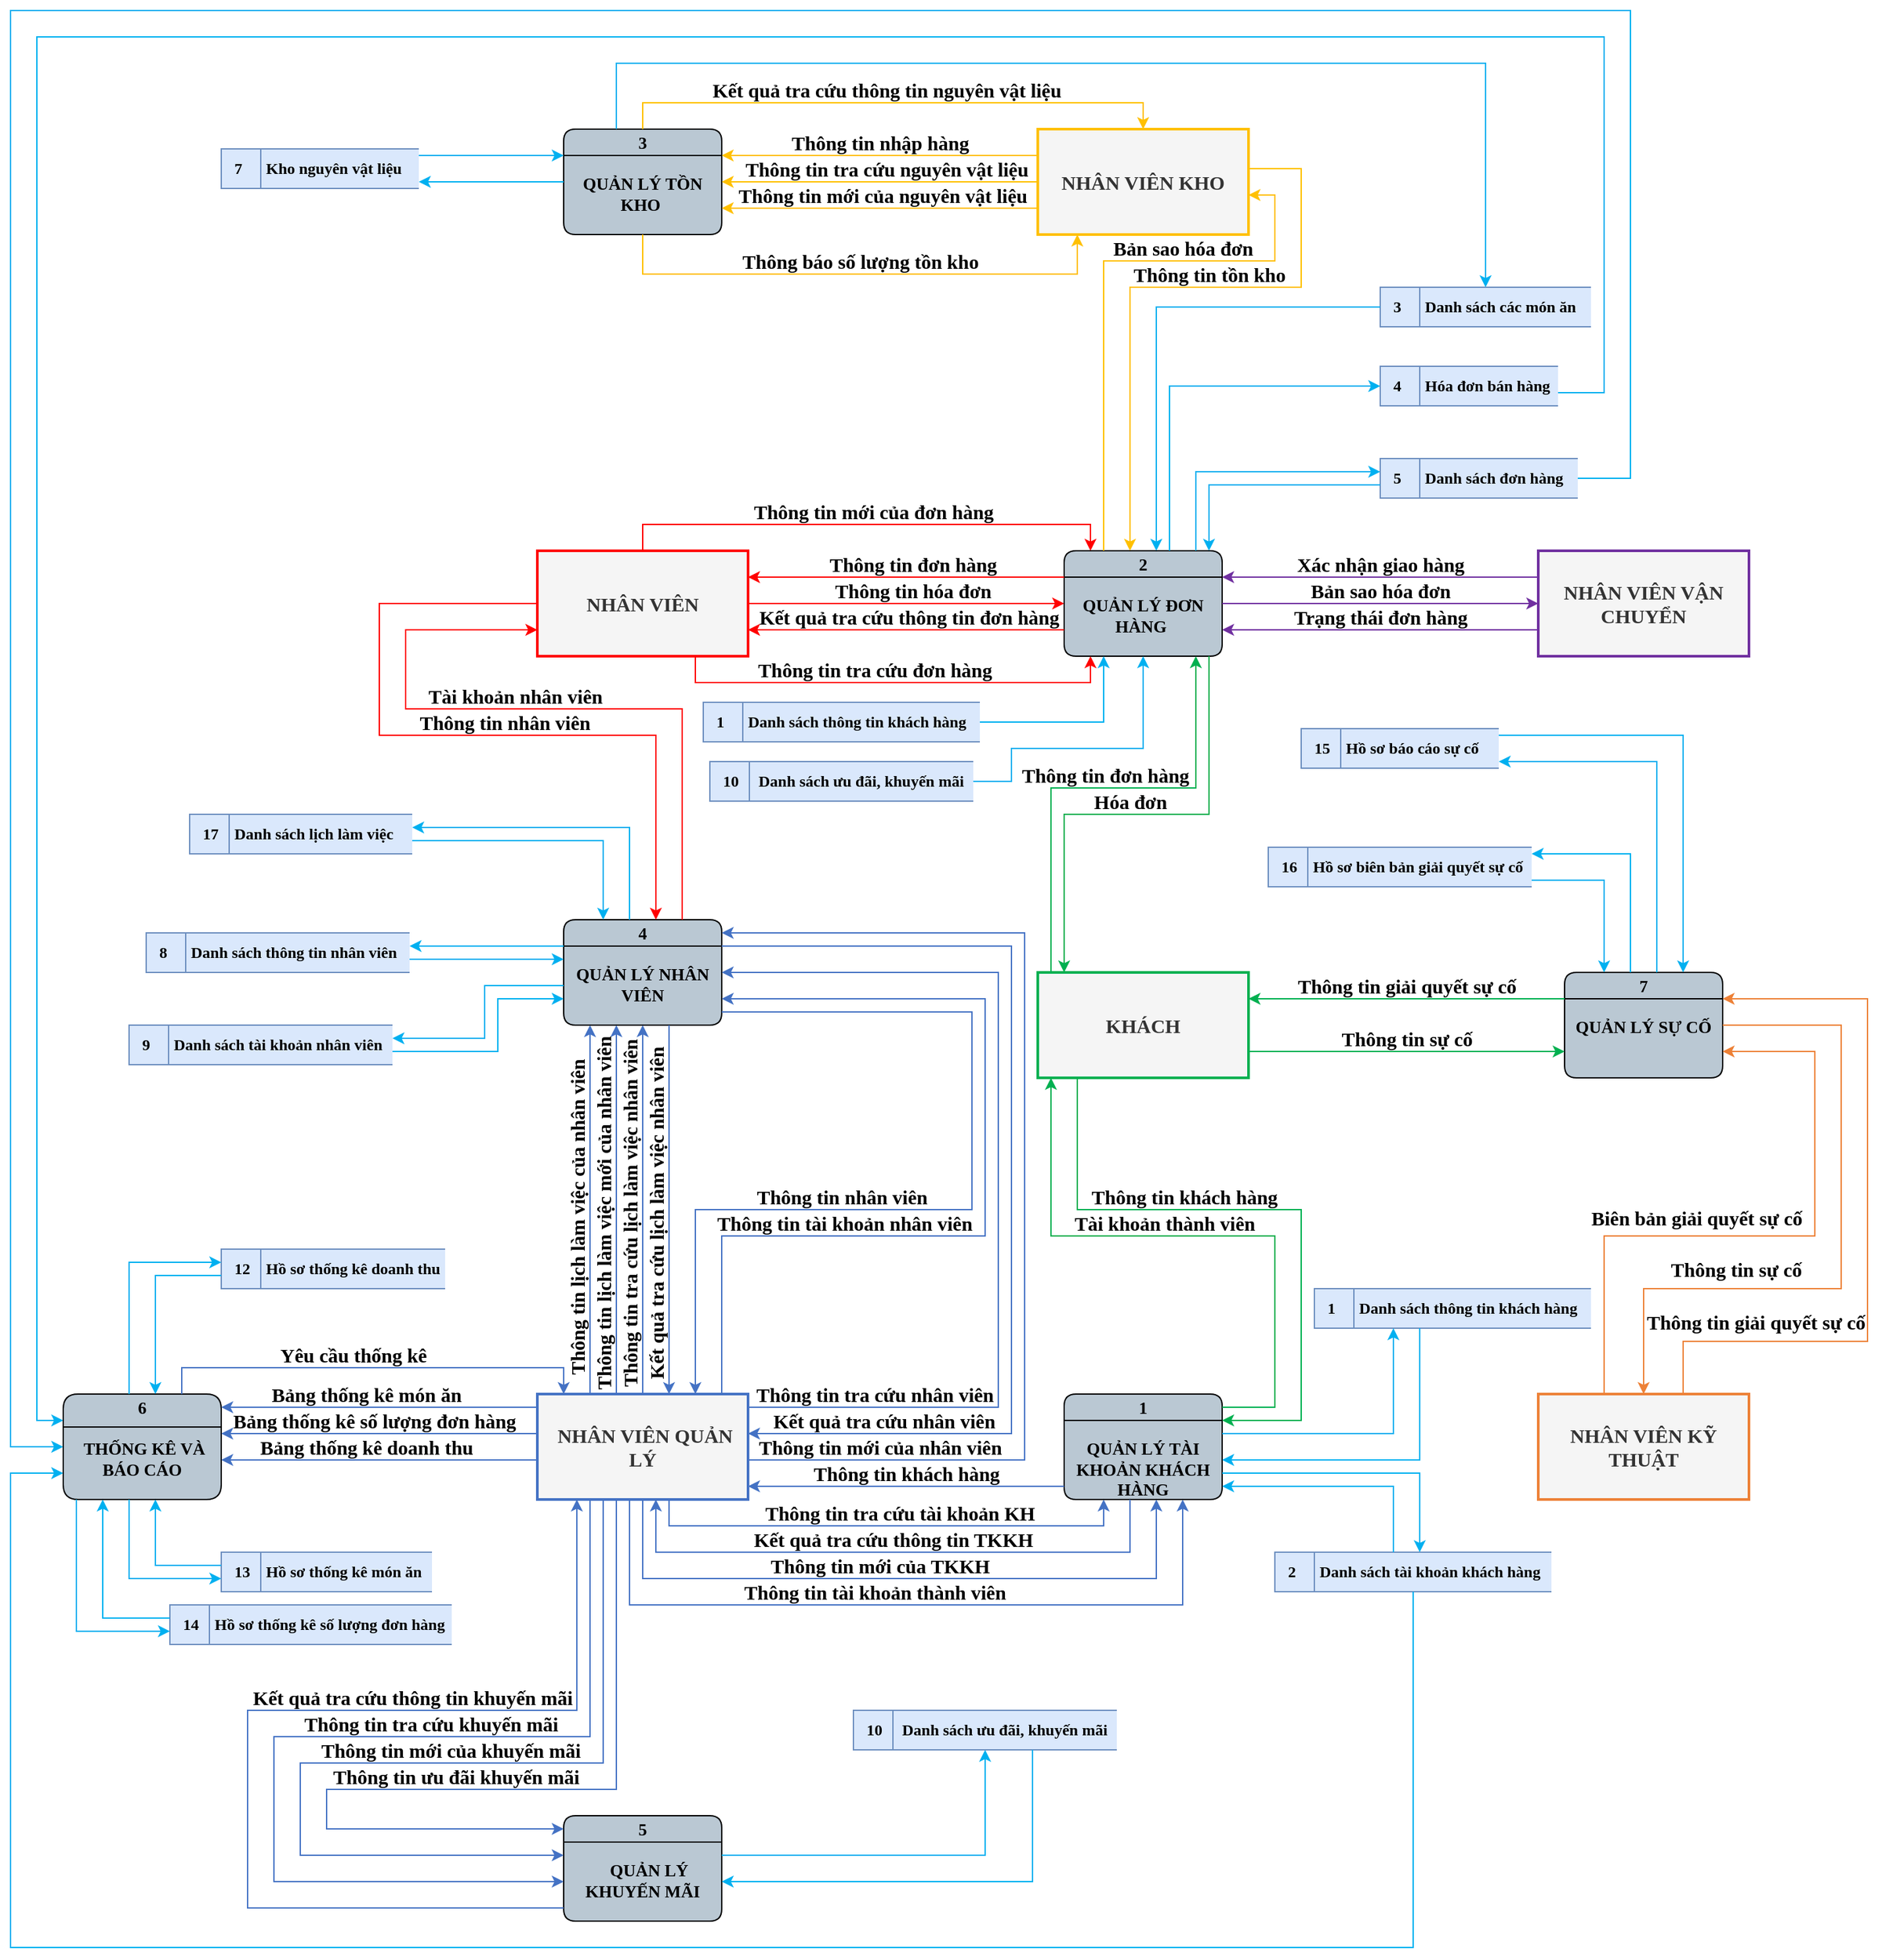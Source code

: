 <mxfile version="21.6.8" type="device">
  <diagram name="DFD0" id="yNxv_LN5e7Qh1LivCui4">
    <mxGraphModel dx="1595" dy="3538" grid="1" gridSize="10" guides="1" tooltips="1" connect="0" arrows="0" fold="1" page="0" pageScale="1" pageWidth="850" pageHeight="1100" math="0" shadow="0">
      <root>
        <mxCell id="0" />
        <mxCell id="1" parent="0" />
        <mxCell id="yD01eTtu19LmWrdGE6WI-1" value="4&#xa;&#xa;QUẢN LÝ NHÂN VIÊN" style="swimlane;fontStyle=1;childLayout=stackLayout;horizontal=1;startSize=20;fillColor=#bac8d3;horizontalStack=0;resizeParent=1;resizeParentMax=0;resizeLast=0;collapsible=0;marginBottom=0;swimlaneFillColor=#bac8d3;fontSize=13;whiteSpace=wrap;gradientColor=none;rounded=1;glass=0;verticalAlign=top;spacing=-2;fontFamily=Times New Roman;" parent="1" vertex="1">
          <mxGeometry x="340" y="-1840" width="120" height="80" as="geometry" />
        </mxCell>
        <mxCell id="yD01eTtu19LmWrdGE6WI-2" value="1&#xa;&#xa;QUẢN LÝ TÀI KHOẢN KHÁCH HÀNG" style="swimlane;fontStyle=1;childLayout=stackLayout;horizontal=1;startSize=20;fillColor=#bac8d3;horizontalStack=0;resizeParent=1;resizeParentMax=0;resizeLast=0;collapsible=0;marginBottom=0;swimlaneFillColor=#bac8d3;fontSize=13;whiteSpace=wrap;gradientColor=none;rounded=1;glass=0;verticalAlign=top;spacing=-2;fontFamily=Times New Roman;" parent="1" vertex="1">
          <mxGeometry x="720" y="-1480" width="120" height="80" as="geometry" />
        </mxCell>
        <mxCell id="yD01eTtu19LmWrdGE6WI-3" value="6&#xa;&#xa; THỐNG KÊ VÀ BÁO CÁO" style="swimlane;fontStyle=1;childLayout=stackLayout;horizontal=1;startSize=25;fillColor=#bac8d3;horizontalStack=0;resizeParent=1;resizeParentMax=0;resizeLast=0;collapsible=0;marginBottom=0;swimlaneFillColor=#bac8d3;fontSize=13;whiteSpace=wrap;gradientColor=none;rounded=1;glass=0;verticalAlign=top;spacing=-2;fontFamily=Times New Roman;" parent="1" vertex="1">
          <mxGeometry x="-40" y="-1480" width="120" height="80" as="geometry" />
        </mxCell>
        <mxCell id="yD01eTtu19LmWrdGE6WI-4" value="5&#xa;&#xa;   QUẢN LÝ KHUYẾN MÃI" style="swimlane;fontStyle=1;childLayout=stackLayout;horizontal=1;startSize=20;fillColor=#bac8d3;horizontalStack=0;resizeParent=1;resizeParentMax=0;resizeLast=0;collapsible=0;marginBottom=0;swimlaneFillColor=#bac8d3;fontSize=13;whiteSpace=wrap;gradientColor=none;rounded=1;glass=0;verticalAlign=top;spacing=-2;fontFamily=Times New Roman;" parent="1" vertex="1">
          <mxGeometry x="340" y="-1160" width="120" height="80" as="geometry" />
        </mxCell>
        <mxCell id="yD01eTtu19LmWrdGE6WI-5" value="2&#xa;&#xa;QUẢN LÝ ĐƠN HÀNG " style="swimlane;fontStyle=1;childLayout=stackLayout;horizontal=1;startSize=20;fillColor=#bac8d3;horizontalStack=0;resizeParent=1;resizeParentMax=0;resizeLast=0;collapsible=0;marginBottom=0;swimlaneFillColor=#bac8d3;fontSize=13;whiteSpace=wrap;gradientColor=none;rounded=1;glass=0;verticalAlign=top;spacing=-2;fontFamily=Times New Roman;" parent="1" vertex="1">
          <mxGeometry x="720" y="-2120" width="120" height="80" as="geometry" />
        </mxCell>
        <mxCell id="yD01eTtu19LmWrdGE6WI-6" value="3&#xa;&#xa;QUẢN LÝ TỒN KHO " style="swimlane;fontStyle=1;childLayout=stackLayout;horizontal=1;startSize=20;fillColor=#bac8d3;horizontalStack=0;resizeParent=1;resizeParentMax=0;resizeLast=0;collapsible=0;marginBottom=0;swimlaneFillColor=#bac8d3;fontSize=13;whiteSpace=wrap;gradientColor=none;rounded=1;glass=0;verticalAlign=top;spacing=-2;fontFamily=Times New Roman;" parent="1" vertex="1">
          <mxGeometry x="340" y="-2440" width="120" height="80" as="geometry" />
        </mxCell>
        <mxCell id="yD01eTtu19LmWrdGE6WI-7" value="NHÂN VIÊN" style="html=1;dashed=0;whiteSpace=wrap;fontStyle=1;fillColor=#f5f5f5;strokeColor=#FF0000;fontColor=#333333;strokeWidth=2;fontFamily=Times New Roman;fontSize=15;" parent="1" vertex="1">
          <mxGeometry x="320" y="-2120" width="160" height="80" as="geometry" />
        </mxCell>
        <mxCell id="yD01eTtu19LmWrdGE6WI-8" value="NHÂN VIÊN VẬN CHUYỂN" style="html=1;dashed=0;whiteSpace=wrap;fontStyle=1;fillColor=#f5f5f5;fontColor=#333333;strokeColor=#7030A0;strokeWidth=2;fontFamily=Times New Roman;fontSize=15;" parent="1" vertex="1">
          <mxGeometry x="1080" y="-2120" width="160" height="80" as="geometry" />
        </mxCell>
        <mxCell id="yD01eTtu19LmWrdGE6WI-9" value="NHÂN VIÊN KHO" style="html=1;dashed=0;whiteSpace=wrap;fontStyle=1;fillColor=#f5f5f5;fontColor=#333333;strokeColor=#FFC000;strokeWidth=2;fontFamily=Times New Roman;fontSize=15;" parent="1" vertex="1">
          <mxGeometry x="700" y="-2440" width="160" height="80" as="geometry" />
        </mxCell>
        <mxCell id="yD01eTtu19LmWrdGE6WI-10" value="&amp;nbsp;NHÂN VIÊN QUẢN LÝ" style="html=1;dashed=0;whiteSpace=wrap;fontStyle=1;fillColor=#f5f5f5;fontColor=#333333;strokeColor=#4472C4;strokeWidth=2;fontFamily=Times New Roman;fontSize=15;" parent="1" vertex="1">
          <mxGeometry x="320" y="-1480" width="160" height="80" as="geometry" />
        </mxCell>
        <mxCell id="yD01eTtu19LmWrdGE6WI-11" value="NHÂN VIÊN KỸ THUẬT" style="html=1;dashed=0;whiteSpace=wrap;fontStyle=1;fillColor=#f5f5f5;strokeColor=#ED8137;fontColor=#333333;strokeWidth=2;fontFamily=Times New Roman;fontSize=15;" parent="1" vertex="1">
          <mxGeometry x="1080" y="-1480" width="160" height="80" as="geometry" />
        </mxCell>
        <mxCell id="yD01eTtu19LmWrdGE6WI-12" value="KHÁCH" style="html=1;dashed=0;whiteSpace=wrap;fontStyle=1;fillColor=#f5f5f5;fontColor=#333333;strokeColor=#00B050;strokeWidth=2;fontFamily=Times New Roman;fontSize=15;" parent="1" vertex="1">
          <mxGeometry x="700" y="-1800" width="160" height="80" as="geometry" />
        </mxCell>
        <mxCell id="yD01eTtu19LmWrdGE6WI-13" value="7&#xa;&#xa;QUẢN LÝ SỰ CỐ" style="swimlane;fontStyle=1;childLayout=stackLayout;horizontal=1;startSize=20;fillColor=#bac8d3;horizontalStack=0;resizeParent=1;resizeParentMax=0;resizeLast=0;collapsible=0;marginBottom=0;swimlaneFillColor=#bac8d3;fontSize=13;whiteSpace=wrap;gradientColor=none;rounded=1;glass=0;verticalAlign=top;spacing=-2;fontFamily=Times New Roman;" parent="1" vertex="1">
          <mxGeometry x="1100" y="-1800" width="120" height="80" as="geometry" />
        </mxCell>
        <mxCell id="yD01eTtu19LmWrdGE6WI-14" value="1&lt;span style=&quot;white-space: pre; font-size: 12px;&quot;&gt;&#x9;&lt;/span&gt;Danh sách thông tin khách hàng" style="html=1;dashed=0;whiteSpace=wrap;shape=mxgraph.dfd.dataStoreID;align=left;spacingLeft=8;points=[[0,0],[0.5,0],[1,0],[0,0.5],[1,0.5],[0,1],[0.5,1],[1,1]];fontSize=12;verticalAlign=middle;fillColor=#dae8fc;fontStyle=1;fontFamily=Times New Roman;strokeColor=#6c8ebf;" parent="1" vertex="1">
          <mxGeometry x="910" y="-1560" width="210" height="30" as="geometry" />
        </mxCell>
        <mxCell id="yD01eTtu19LmWrdGE6WI-15" value="2&lt;span style=&quot;white-space: pre; font-size: 12px;&quot;&gt;&#x9;&lt;/span&gt;Danh sách tài khoản khách hàng" style="html=1;dashed=0;whiteSpace=wrap;shape=mxgraph.dfd.dataStoreID;align=left;spacingLeft=8;points=[[0,0],[0.5,0],[1,0],[0,0.5],[1,0.5],[0,1],[0.5,1],[1,1]];fontSize=12;verticalAlign=middle;fillColor=#dae8fc;fontStyle=1;fontFamily=Times New Roman;strokeColor=#6c8ebf;" parent="1" vertex="1">
          <mxGeometry x="880" y="-1360" width="210" height="30" as="geometry" />
        </mxCell>
        <mxCell id="yD01eTtu19LmWrdGE6WI-16" value="3&lt;span style=&quot;white-space: pre; font-size: 12px;&quot;&gt;&#x9;&lt;/span&gt;Danh sách các món ăn" style="html=1;dashed=0;whiteSpace=wrap;shape=mxgraph.dfd.dataStoreID;align=left;spacingLeft=8;points=[[0,0],[0.5,0],[1,0],[0,0.5],[1,0.5],[0,1],[0.5,1],[1,1]];fontSize=12;verticalAlign=middle;fillColor=#dae8fc;fontStyle=1;fontFamily=Times New Roman;strokeColor=#6c8ebf;" parent="1" vertex="1">
          <mxGeometry x="960" y="-2320" width="160" height="30" as="geometry" />
        </mxCell>
        <mxCell id="yD01eTtu19LmWrdGE6WI-17" value="4&lt;span style=&quot;white-space: pre; font-size: 12px;&quot;&gt;&#x9;&lt;/span&gt;Hóa đơn bán hàng" style="html=1;dashed=0;whiteSpace=wrap;shape=mxgraph.dfd.dataStoreID;align=left;spacingLeft=8;points=[[0,0],[0.5,0],[1,0],[0,0.5],[1,0.5],[0,1],[0.5,1],[1,1]];fontSize=12;verticalAlign=middle;fillColor=#dae8fc;fontStyle=1;fontFamily=Times New Roman;strokeColor=#6c8ebf;" parent="1" vertex="1">
          <mxGeometry x="960" y="-2260" width="135" height="30" as="geometry" />
        </mxCell>
        <mxCell id="yD01eTtu19LmWrdGE6WI-18" value="5&lt;span style=&quot;white-space: pre; font-size: 12px;&quot;&gt;&#x9;&lt;/span&gt;Danh sách đơn hàng" style="html=1;dashed=0;whiteSpace=wrap;shape=mxgraph.dfd.dataStoreID;align=left;spacingLeft=8;points=[[0,0],[0.5,0],[1,0],[0,0.5],[1,0.5],[0,1],[0.5,1],[1,1]];fontSize=12;verticalAlign=middle;fillColor=#dae8fc;fontStyle=1;fontFamily=Times New Roman;strokeColor=#6c8ebf;" parent="1" vertex="1">
          <mxGeometry x="960" y="-2190" width="150" height="30" as="geometry" />
        </mxCell>
        <mxCell id="yD01eTtu19LmWrdGE6WI-20" value="7&lt;span style=&quot;white-space: pre; font-size: 12px;&quot;&gt;&#x9;&lt;/span&gt;Kho nguyên vật liệu" style="html=1;dashed=0;whiteSpace=wrap;shape=mxgraph.dfd.dataStoreID;align=left;spacingLeft=8;points=[[0,0],[0.5,0],[1,0],[0,0.5],[1,0.5],[0,1],[0.5,1],[1,1]];fontSize=12;verticalAlign=middle;fillColor=#dae8fc;fontStyle=1;fontFamily=Times New Roman;strokeColor=#6c8ebf;" parent="1" vertex="1">
          <mxGeometry x="80" y="-2425" width="150" height="30" as="geometry" />
        </mxCell>
        <mxCell id="yD01eTtu19LmWrdGE6WI-21" value="10&lt;span style=&quot;white-space: pre; font-size: 12px;&quot;&gt;&#x9;&lt;/span&gt;&amp;nbsp;Danh sách ưu đãi, khuyến mãi" style="html=1;dashed=0;whiteSpace=wrap;shape=mxgraph.dfd.dataStoreID;align=left;spacingLeft=8;points=[[0,0],[0.5,0],[1,0],[0,0.5],[1,0.5],[0,1],[0.5,1],[1,1]];fontSize=12;verticalAlign=middle;fillColor=#dae8fc;fontStyle=1;fontFamily=Times New Roman;strokeColor=#6c8ebf;" parent="1" vertex="1">
          <mxGeometry x="560" y="-1240" width="200" height="30" as="geometry" />
        </mxCell>
        <mxCell id="yD01eTtu19LmWrdGE6WI-22" value="12&lt;span style=&quot;white-space: pre; font-size: 12px;&quot;&gt;&#x9;&lt;/span&gt;Hồ sơ thống kê doanh thu" style="html=1;dashed=0;whiteSpace=wrap;shape=mxgraph.dfd.dataStoreID;align=left;spacingLeft=8;points=[[0,0],[0.5,0],[1,0],[0,0.5],[1,0.5],[0,1],[0.5,1],[1,1]];fontSize=12;verticalAlign=middle;fillColor=#dae8fc;fontStyle=1;fontFamily=Times New Roman;strokeColor=#6c8ebf;" parent="1" vertex="1">
          <mxGeometry x="80" y="-1590" width="170" height="30" as="geometry" />
        </mxCell>
        <mxCell id="yD01eTtu19LmWrdGE6WI-23" value="13&lt;span style=&quot;white-space: pre; font-size: 12px;&quot;&gt;&#x9;&lt;/span&gt;Hồ sơ thống kê món ăn" style="html=1;dashed=0;whiteSpace=wrap;shape=mxgraph.dfd.dataStoreID;align=left;spacingLeft=8;points=[[0,0],[0.5,0],[1,0],[0,0.5],[1,0.5],[0,1],[0.5,1],[1,1]];fontSize=12;verticalAlign=middle;fillColor=#dae8fc;fontStyle=1;fontFamily=Times New Roman;strokeColor=#6c8ebf;" parent="1" vertex="1">
          <mxGeometry x="80" y="-1360" width="160" height="30" as="geometry" />
        </mxCell>
        <mxCell id="yD01eTtu19LmWrdGE6WI-24" value="14&lt;span style=&quot;white-space: pre; font-size: 12px;&quot;&gt;&#x9;&lt;/span&gt;Hồ sơ thống kê số lượng đơn hàng" style="html=1;dashed=0;whiteSpace=wrap;shape=mxgraph.dfd.dataStoreID;align=left;spacingLeft=8;points=[[0,0],[0.5,0],[1,0],[0,0.5],[1,0.5],[0,1],[0.5,1],[1,1]];fontSize=12;verticalAlign=middle;fillColor=#dae8fc;fontStyle=1;fontFamily=Times New Roman;strokeColor=#6c8ebf;" parent="1" vertex="1">
          <mxGeometry x="41" y="-1320" width="214" height="30" as="geometry" />
        </mxCell>
        <mxCell id="yD01eTtu19LmWrdGE6WI-25" value="15&lt;span style=&quot;white-space: pre; font-size: 12px;&quot;&gt;&#x9;&lt;/span&gt;Hồ sơ báo cáo sự cố" style="html=1;dashed=0;whiteSpace=wrap;shape=mxgraph.dfd.dataStoreID;align=left;spacingLeft=8;points=[[0,0],[0.5,0],[1,0],[0,0.5],[1,0.5],[0,1],[0.5,1],[1,1]];fontSize=12;verticalAlign=middle;fillColor=#dae8fc;fontStyle=1;labelBackgroundColor=none;fontFamily=Times New Roman;strokeColor=#6c8ebf;" parent="1" vertex="1">
          <mxGeometry x="900" y="-1985" width="150" height="30" as="geometry" />
        </mxCell>
        <mxCell id="yD01eTtu19LmWrdGE6WI-26" value="16&lt;span style=&quot;white-space: pre; font-size: 12px;&quot;&gt;&#x9;&lt;/span&gt;Hồ sơ biên bản giải quyết sự cố" style="html=1;dashed=0;whiteSpace=wrap;shape=mxgraph.dfd.dataStoreID;align=left;spacingLeft=8;points=[[0,0],[0.5,0],[1,0],[0,0.5],[1,0.5],[0,1],[0.5,1],[1,1]];fontSize=12;verticalAlign=middle;fillColor=#dae8fc;fontStyle=1;labelBackgroundColor=none;fontFamily=Times New Roman;strokeColor=#6c8ebf;" parent="1" vertex="1">
          <mxGeometry x="875" y="-1895" width="200" height="30" as="geometry" />
        </mxCell>
        <mxCell id="yD01eTtu19LmWrdGE6WI-27" value="" style="endArrow=classic;html=1;rounded=0;edgeStyle=orthogonalEdgeStyle;strokeColor=#00b0f0;fontSize=15;jumpStyle=arc;fontFamily=Times New Roman;fontStyle=1" parent="1" source="yD01eTtu19LmWrdGE6WI-138" target="yD01eTtu19LmWrdGE6WI-1" edge="1">
          <mxGeometry width="50" height="50" relative="1" as="geometry">
            <mxPoint x="136" y="-1690.0" as="sourcePoint" />
            <mxPoint x="336" y="-1690.0" as="targetPoint" />
            <Array as="points">
              <mxPoint x="290" y="-1740" />
              <mxPoint x="290" y="-1780" />
            </Array>
          </mxGeometry>
        </mxCell>
        <mxCell id="yD01eTtu19LmWrdGE6WI-29" value="" style="endArrow=classic;html=1;rounded=0;edgeStyle=orthogonalEdgeStyle;strokeColor=#FF0000;fontSize=15;jumpStyle=arc;fontFamily=Times New Roman;fontStyle=1" parent="1" source="yD01eTtu19LmWrdGE6WI-1" target="yD01eTtu19LmWrdGE6WI-7" edge="1">
          <mxGeometry width="50" height="50" relative="1" as="geometry">
            <mxPoint x="399.79" y="-1800" as="sourcePoint" />
            <mxPoint x="399.79" y="-2040" as="targetPoint" />
            <Array as="points">
              <mxPoint x="430" y="-2000" />
              <mxPoint x="220" y="-2000" />
              <mxPoint x="220" y="-2060" />
            </Array>
          </mxGeometry>
        </mxCell>
        <mxCell id="yD01eTtu19LmWrdGE6WI-30" value="" style="endArrow=classic;html=1;rounded=0;edgeStyle=orthogonalEdgeStyle;strokeColor=#7030A0;fontSize=15;jumpStyle=arc;fontFamily=Times New Roman;fontStyle=1" parent="1" source="yD01eTtu19LmWrdGE6WI-8" target="yD01eTtu19LmWrdGE6WI-5" edge="1">
          <mxGeometry width="50" height="50" relative="1" as="geometry">
            <mxPoint x="950" y="-2080.4" as="sourcePoint" />
            <mxPoint x="790" y="-2080.4" as="targetPoint" />
            <Array as="points">
              <mxPoint x="890" y="-2100" />
              <mxPoint x="890" y="-2100" />
            </Array>
          </mxGeometry>
        </mxCell>
        <mxCell id="yD01eTtu19LmWrdGE6WI-31" value="" style="endArrow=classic;html=1;rounded=0;edgeStyle=orthogonalEdgeStyle;strokeColor=#FFC000;fontSize=15;jumpStyle=arc;fontFamily=Times New Roman;fontStyle=1" parent="1" source="yD01eTtu19LmWrdGE6WI-5" target="yD01eTtu19LmWrdGE6WI-9" edge="1">
          <mxGeometry width="50" height="50" relative="1" as="geometry">
            <mxPoint x="875" y="-2280" as="sourcePoint" />
            <mxPoint x="715" y="-2280" as="targetPoint" />
            <Array as="points">
              <mxPoint x="750" y="-2340" />
              <mxPoint x="880" y="-2340" />
              <mxPoint x="880" y="-2390" />
            </Array>
          </mxGeometry>
        </mxCell>
        <mxCell id="yD01eTtu19LmWrdGE6WI-32" value="" style="endArrow=classic;html=1;rounded=0;edgeStyle=orthogonalEdgeStyle;strokeColor=#7030A0;fontSize=15;jumpStyle=arc;fontFamily=Times New Roman;fontStyle=1" parent="1" source="yD01eTtu19LmWrdGE6WI-5" target="yD01eTtu19LmWrdGE6WI-8" edge="1">
          <mxGeometry width="50" height="50" relative="1" as="geometry">
            <mxPoint x="800" y="-2070.4" as="sourcePoint" />
            <mxPoint x="960" y="-2070.4" as="targetPoint" />
            <Array as="points" />
          </mxGeometry>
        </mxCell>
        <mxCell id="yD01eTtu19LmWrdGE6WI-33" value="" style="endArrow=classic;html=1;rounded=0;edgeStyle=orthogonalEdgeStyle;strokeColor=#7030A0;fontSize=15;jumpStyle=arc;fontFamily=Times New Roman;fontStyle=1" parent="1" source="yD01eTtu19LmWrdGE6WI-8" target="yD01eTtu19LmWrdGE6WI-5" edge="1">
          <mxGeometry width="50" height="50" relative="1" as="geometry">
            <mxPoint x="970" y="-2060.4" as="sourcePoint" />
            <mxPoint x="810" y="-2060.4" as="targetPoint" />
            <Array as="points">
              <mxPoint x="870" y="-2060" />
              <mxPoint x="870" y="-2060" />
            </Array>
          </mxGeometry>
        </mxCell>
        <mxCell id="yD01eTtu19LmWrdGE6WI-34" value="Bản sao hóa đơn" style="text;html=1;align=center;verticalAlign=middle;resizable=0;points=[];autosize=1;strokeColor=none;fillColor=none;fontSize=15;rotation=0;fontFamily=Times New Roman;fontStyle=1" parent="1" vertex="1">
          <mxGeometry x="895" y="-2105" width="130" height="30" as="geometry" />
        </mxCell>
        <mxCell id="yD01eTtu19LmWrdGE6WI-35" value="Trạng thái đơn hàng" style="text;html=1;align=center;verticalAlign=middle;resizable=0;points=[];autosize=1;strokeColor=none;fillColor=none;fontSize=15;rotation=0;fontFamily=Times New Roman;fontStyle=1" parent="1" vertex="1">
          <mxGeometry x="880" y="-2085" width="160" height="30" as="geometry" />
        </mxCell>
        <mxCell id="yD01eTtu19LmWrdGE6WI-36" value="Xác nhận giao hàng" style="text;html=1;align=center;verticalAlign=middle;resizable=0;points=[];autosize=1;strokeColor=none;fillColor=none;fontSize=15;rotation=0;fontFamily=Times New Roman;fontStyle=1" parent="1" vertex="1">
          <mxGeometry x="885" y="-2125" width="150" height="30" as="geometry" />
        </mxCell>
        <mxCell id="yD01eTtu19LmWrdGE6WI-37" value="" style="endArrow=classic;html=1;rounded=0;edgeStyle=orthogonalEdgeStyle;strokeColor=#ED8137;fontSize=15;jumpStyle=arc;fontFamily=Times New Roman;fontStyle=1;" parent="1" source="yD01eTtu19LmWrdGE6WI-11" target="yD01eTtu19LmWrdGE6WI-13" edge="1">
          <mxGeometry width="50" height="50" relative="1" as="geometry">
            <mxPoint x="950" y="-1680.43" as="sourcePoint" />
            <mxPoint x="1150" y="-1680.43" as="targetPoint" />
            <Array as="points">
              <mxPoint x="1130" y="-1600" />
              <mxPoint x="1290" y="-1600" />
              <mxPoint x="1290" y="-1740" />
            </Array>
          </mxGeometry>
        </mxCell>
        <mxCell id="yD01eTtu19LmWrdGE6WI-38" value="" style="endArrow=classic;html=1;rounded=0;edgeStyle=orthogonalEdgeStyle;strokeColor=#ED8137;fontSize=15;jumpStyle=arc;fontFamily=Times New Roman;fontStyle=1;" parent="1" source="yD01eTtu19LmWrdGE6WI-13" target="yD01eTtu19LmWrdGE6WI-11" edge="1">
          <mxGeometry width="50" height="50" relative="1" as="geometry">
            <mxPoint x="1240" y="-1610.91" as="sourcePoint" />
            <mxPoint x="1440" y="-1610.91" as="targetPoint" />
            <Array as="points">
              <mxPoint x="1310" y="-1760" />
              <mxPoint x="1310" y="-1560" />
              <mxPoint x="1160" y="-1560" />
            </Array>
          </mxGeometry>
        </mxCell>
        <mxCell id="yD01eTtu19LmWrdGE6WI-39" value="" style="endArrow=classic;html=1;rounded=0;edgeStyle=orthogonalEdgeStyle;strokeColor=#ED8137;fontSize=15;jumpStyle=arc;fontFamily=Times New Roman;fontStyle=1;" parent="1" source="yD01eTtu19LmWrdGE6WI-11" target="yD01eTtu19LmWrdGE6WI-13" edge="1">
          <mxGeometry width="50" height="50" relative="1" as="geometry">
            <mxPoint x="1240" y="-1605" as="sourcePoint" />
            <mxPoint x="1440" y="-1605" as="targetPoint" />
            <Array as="points">
              <mxPoint x="1190" y="-1520" />
              <mxPoint x="1330" y="-1520" />
              <mxPoint x="1330" y="-1780" />
            </Array>
          </mxGeometry>
        </mxCell>
        <mxCell id="yD01eTtu19LmWrdGE6WI-40" value="Thông tin giải quyết sự cố" style="text;html=1;align=center;verticalAlign=middle;resizable=0;points=[];autosize=1;strokeColor=none;fillColor=none;fontSize=15;rotation=0;fontFamily=Times New Roman;fontStyle=1" parent="1" vertex="1">
          <mxGeometry x="1150" y="-1550" width="190" height="30" as="geometry" />
        </mxCell>
        <mxCell id="yD01eTtu19LmWrdGE6WI-41" value="Thông tin sự cố" style="text;html=1;align=center;verticalAlign=middle;resizable=0;points=[];autosize=1;strokeColor=none;fillColor=none;fontSize=15;rotation=0;fontFamily=Times New Roman;fontStyle=1" parent="1" vertex="1">
          <mxGeometry x="1170" y="-1590" width="120" height="30" as="geometry" />
        </mxCell>
        <mxCell id="yD01eTtu19LmWrdGE6WI-42" value="Biên bản giải quyết sự cố" style="text;html=1;align=center;verticalAlign=middle;resizable=0;points=[];autosize=1;strokeColor=none;fillColor=none;fontSize=15;rotation=0;fontFamily=Times New Roman;fontStyle=1" parent="1" vertex="1">
          <mxGeometry x="1110" y="-1629" width="180" height="30" as="geometry" />
        </mxCell>
        <mxCell id="yD01eTtu19LmWrdGE6WI-43" value="" style="endArrow=classic;html=1;rounded=0;edgeStyle=orthogonalEdgeStyle;strokeColor=#00B050;fontSize=15;jumpStyle=arc;fontFamily=Times New Roman;fontStyle=1" parent="1" source="yD01eTtu19LmWrdGE6WI-13" target="yD01eTtu19LmWrdGE6WI-12" edge="1">
          <mxGeometry width="50" height="50" relative="1" as="geometry">
            <mxPoint x="1160" y="-1770" as="sourcePoint" />
            <mxPoint x="867.5" y="-1760" as="targetPoint" />
            <Array as="points">
              <mxPoint x="980" y="-1780" />
              <mxPoint x="980" y="-1780" />
            </Array>
          </mxGeometry>
        </mxCell>
        <mxCell id="yD01eTtu19LmWrdGE6WI-44" value="" style="endArrow=classic;html=1;rounded=0;edgeStyle=orthogonalEdgeStyle;strokeColor=#00B050;fontSize=15;jumpStyle=arc;fontFamily=Times New Roman;fontStyle=1" parent="1" source="yD01eTtu19LmWrdGE6WI-12" target="yD01eTtu19LmWrdGE6WI-13" edge="1">
          <mxGeometry width="50" height="50" relative="1" as="geometry">
            <mxPoint x="910" y="-1745" as="sourcePoint" />
            <mxPoint x="1070" y="-1745" as="targetPoint" />
            <Array as="points">
              <mxPoint x="970" y="-1740" />
              <mxPoint x="970" y="-1740" />
            </Array>
          </mxGeometry>
        </mxCell>
        <mxCell id="yD01eTtu19LmWrdGE6WI-45" value="Thông tin giải quyết sự cố" style="text;html=1;align=center;verticalAlign=middle;resizable=0;points=[];autosize=1;strokeColor=none;fillColor=none;fontSize=15;rotation=0;fontFamily=Times New Roman;fontStyle=1" parent="1" vertex="1">
          <mxGeometry x="885" y="-1805" width="190" height="30" as="geometry" />
        </mxCell>
        <mxCell id="yD01eTtu19LmWrdGE6WI-46" value="Thông tin sự cố" style="text;html=1;align=center;verticalAlign=middle;resizable=0;points=[];autosize=1;strokeColor=none;fillColor=none;fontSize=15;rotation=0;fontFamily=Times New Roman;fontStyle=1" parent="1" vertex="1">
          <mxGeometry x="920" y="-1765" width="120" height="30" as="geometry" />
        </mxCell>
        <mxCell id="yD01eTtu19LmWrdGE6WI-47" value="" style="endArrow=classic;html=1;rounded=0;edgeStyle=orthogonalEdgeStyle;strokeColor=#00B050;fontSize=15;jumpStyle=arc;fontFamily=Times New Roman;fontStyle=1" parent="1" source="yD01eTtu19LmWrdGE6WI-2" target="yD01eTtu19LmWrdGE6WI-12" edge="1">
          <mxGeometry width="50" height="50" relative="1" as="geometry">
            <mxPoint x="680" y="-1630" as="sourcePoint" />
            <mxPoint x="920" y="-1630" as="targetPoint" />
            <Array as="points">
              <mxPoint x="880" y="-1470" />
              <mxPoint x="880" y="-1600" />
              <mxPoint x="710" y="-1600" />
            </Array>
          </mxGeometry>
        </mxCell>
        <mxCell id="yD01eTtu19LmWrdGE6WI-48" value="" style="endArrow=classic;html=1;rounded=0;edgeStyle=orthogonalEdgeStyle;strokeColor=#00B050;fontSize=15;jumpStyle=arc;fontFamily=Times New Roman;fontStyle=1" parent="1" source="yD01eTtu19LmWrdGE6WI-12" target="yD01eTtu19LmWrdGE6WI-2" edge="1">
          <mxGeometry width="50" height="50" relative="1" as="geometry">
            <mxPoint x="790" y="-1710" as="sourcePoint" />
            <mxPoint x="790" y="-1470" as="targetPoint" />
            <Array as="points">
              <mxPoint x="730" y="-1620" />
              <mxPoint x="900" y="-1620" />
              <mxPoint x="900" y="-1460" />
            </Array>
          </mxGeometry>
        </mxCell>
        <mxCell id="yD01eTtu19LmWrdGE6WI-49" value="Thông tin khách hàng" style="text;html=1;align=center;verticalAlign=middle;resizable=0;points=[];autosize=1;strokeColor=none;fillColor=none;fontSize=15;rotation=0;fontFamily=Times New Roman;fontStyle=1" parent="1" vertex="1">
          <mxGeometry x="731" y="-1645" width="160" height="30" as="geometry" />
        </mxCell>
        <mxCell id="yD01eTtu19LmWrdGE6WI-50" value="Tài khoản thành viên" style="text;html=1;align=center;verticalAlign=middle;resizable=0;points=[];autosize=1;strokeColor=none;fillColor=none;fontSize=15;rotation=0;fontFamily=Times New Roman;fontStyle=1" parent="1" vertex="1">
          <mxGeometry x="716" y="-1625" width="160" height="30" as="geometry" />
        </mxCell>
        <mxCell id="yD01eTtu19LmWrdGE6WI-51" value="" style="endArrow=classic;html=1;rounded=0;edgeStyle=orthogonalEdgeStyle;strokeColor=#00B050;fontSize=15;jumpStyle=arc;fontFamily=Times New Roman;fontStyle=1" parent="1" source="yD01eTtu19LmWrdGE6WI-5" target="yD01eTtu19LmWrdGE6WI-12" edge="1">
          <mxGeometry width="50" height="50" relative="1" as="geometry">
            <mxPoint x="750" y="-2020" as="sourcePoint" />
            <mxPoint x="750" y="-1780" as="targetPoint" />
            <Array as="points">
              <mxPoint x="830" y="-1920" />
              <mxPoint x="720" y="-1920" />
            </Array>
          </mxGeometry>
        </mxCell>
        <mxCell id="yD01eTtu19LmWrdGE6WI-52" value="" style="endArrow=classic;html=1;rounded=0;edgeStyle=orthogonalEdgeStyle;strokeColor=#00B050;fontSize=15;jumpStyle=arc;fontFamily=Times New Roman;fontStyle=1" parent="1" source="yD01eTtu19LmWrdGE6WI-12" target="yD01eTtu19LmWrdGE6WI-5" edge="1">
          <mxGeometry width="50" height="50" relative="1" as="geometry">
            <mxPoint x="770" y="-1775" as="sourcePoint" />
            <mxPoint x="770" y="-2015" as="targetPoint" />
            <Array as="points">
              <mxPoint x="710" y="-1940" />
              <mxPoint x="820" y="-1940" />
            </Array>
          </mxGeometry>
        </mxCell>
        <mxCell id="yD01eTtu19LmWrdGE6WI-53" value="Hóa đơn" style="text;html=1;align=center;verticalAlign=middle;resizable=0;points=[];autosize=1;strokeColor=none;fillColor=none;fontSize=15;rotation=0;fontFamily=Times New Roman;fontStyle=1" parent="1" vertex="1">
          <mxGeometry x="730" y="-1945" width="80" height="30" as="geometry" />
        </mxCell>
        <mxCell id="yD01eTtu19LmWrdGE6WI-54" value="Thông tin đơn hàng" style="text;html=1;align=center;verticalAlign=middle;resizable=0;points=[];autosize=1;strokeColor=none;fillColor=none;fontSize=15;rotation=0;fontFamily=Times New Roman;fontStyle=1" parent="1" vertex="1">
          <mxGeometry x="676" y="-1965" width="150" height="30" as="geometry" />
        </mxCell>
        <mxCell id="yD01eTtu19LmWrdGE6WI-55" value="" style="endArrow=classic;html=1;rounded=0;edgeStyle=orthogonalEdgeStyle;strokeColor=#FFC000;fontSize=15;jumpStyle=arc;fontFamily=Times New Roman;fontStyle=1" parent="1" source="yD01eTtu19LmWrdGE6WI-9" target="yD01eTtu19LmWrdGE6WI-5" edge="1">
          <mxGeometry width="50" height="50" relative="1" as="geometry">
            <mxPoint x="835" y="-2249.94" as="sourcePoint" />
            <mxPoint x="995" y="-2249.94" as="targetPoint" />
            <Array as="points">
              <mxPoint x="900" y="-2410" />
              <mxPoint x="900" y="-2320" />
              <mxPoint x="770" y="-2320" />
            </Array>
          </mxGeometry>
        </mxCell>
        <mxCell id="yD01eTtu19LmWrdGE6WI-56" value="Bản sao hóa đơn" style="text;html=1;align=center;verticalAlign=middle;resizable=0;points=[];autosize=1;strokeColor=none;fillColor=none;fontSize=15;rotation=0;fontFamily=Times New Roman;fontStyle=1" parent="1" vertex="1">
          <mxGeometry x="745" y="-2365" width="130" height="30" as="geometry" />
        </mxCell>
        <mxCell id="yD01eTtu19LmWrdGE6WI-57" value="Thông tin tồn kho" style="text;html=1;align=center;verticalAlign=middle;resizable=0;points=[];autosize=1;strokeColor=none;fillColor=none;fontSize=15;rotation=0;fontFamily=Times New Roman;fontStyle=1" parent="1" vertex="1">
          <mxGeometry x="760" y="-2345" width="140" height="30" as="geometry" />
        </mxCell>
        <mxCell id="yD01eTtu19LmWrdGE6WI-58" value="" style="endArrow=classic;html=1;rounded=0;edgeStyle=orthogonalEdgeStyle;strokeColor=#FFC000;fontSize=15;jumpStyle=arc;fontFamily=Times New Roman;fontStyle=1" parent="1" edge="1">
          <mxGeometry width="50" height="50" relative="1" as="geometry">
            <mxPoint x="700.0" y="-2380" as="sourcePoint" />
            <mxPoint x="460.0" y="-2380" as="targetPoint" />
            <Array as="points" />
          </mxGeometry>
        </mxCell>
        <mxCell id="yD01eTtu19LmWrdGE6WI-59" value="" style="endArrow=classic;html=1;rounded=0;edgeStyle=orthogonalEdgeStyle;strokeColor=#FFC000;fontSize=15;jumpStyle=arc;fontFamily=Times New Roman;fontStyle=1" parent="1" source="yD01eTtu19LmWrdGE6WI-9" target="yD01eTtu19LmWrdGE6WI-6" edge="1">
          <mxGeometry width="50" height="50" relative="1" as="geometry">
            <mxPoint x="700.0" y="-2400.34" as="sourcePoint" />
            <mxPoint x="460.0" y="-2400.34" as="targetPoint" />
            <Array as="points" />
          </mxGeometry>
        </mxCell>
        <mxCell id="yD01eTtu19LmWrdGE6WI-60" value="" style="endArrow=classic;html=1;rounded=0;edgeStyle=orthogonalEdgeStyle;strokeColor=#FFC000;fontSize=15;jumpStyle=arc;fontFamily=Times New Roman;fontStyle=1" parent="1" source="yD01eTtu19LmWrdGE6WI-9" target="yD01eTtu19LmWrdGE6WI-6" edge="1">
          <mxGeometry width="50" height="50" relative="1" as="geometry">
            <mxPoint x="710" y="-2420" as="sourcePoint" />
            <mxPoint x="470" y="-2420" as="targetPoint" />
            <Array as="points">
              <mxPoint x="580" y="-2420" />
              <mxPoint x="580" y="-2420" />
            </Array>
          </mxGeometry>
        </mxCell>
        <mxCell id="yD01eTtu19LmWrdGE6WI-61" value="" style="endArrow=classic;html=1;rounded=0;edgeStyle=orthogonalEdgeStyle;strokeColor=#FFC000;fontSize=15;jumpStyle=arc;fontFamily=Times New Roman;fontStyle=1;" parent="1" source="yD01eTtu19LmWrdGE6WI-6" target="yD01eTtu19LmWrdGE6WI-9" edge="1">
          <mxGeometry width="50" height="50" relative="1" as="geometry">
            <mxPoint x="370.0" y="-2459.28" as="sourcePoint" />
            <mxPoint x="642.04" y="-2470" as="targetPoint" />
            <Array as="points">
              <mxPoint x="400" y="-2460" />
              <mxPoint x="780" y="-2460" />
            </Array>
          </mxGeometry>
        </mxCell>
        <mxCell id="yD01eTtu19LmWrdGE6WI-62" value="" style="endArrow=classic;html=1;rounded=0;edgeStyle=orthogonalEdgeStyle;strokeColor=#FFC000;fontSize=15;jumpStyle=arc;fontFamily=Times New Roman;fontStyle=1;" parent="1" source="yD01eTtu19LmWrdGE6WI-6" target="yD01eTtu19LmWrdGE6WI-9" edge="1">
          <mxGeometry width="50" height="50" relative="1" as="geometry">
            <mxPoint x="330" y="-2310.03" as="sourcePoint" />
            <mxPoint x="710" y="-2310.03" as="targetPoint" />
            <Array as="points">
              <mxPoint x="400" y="-2330" />
              <mxPoint x="730" y="-2330" />
            </Array>
          </mxGeometry>
        </mxCell>
        <mxCell id="yD01eTtu19LmWrdGE6WI-63" value="Kết quả tra cứu thông tin nguyên vật liệu" style="text;html=1;align=center;verticalAlign=middle;resizable=0;points=[];autosize=1;strokeColor=none;fillColor=none;fontSize=15;rotation=0;fontFamily=Times New Roman;fontStyle=1" parent="1" vertex="1">
          <mxGeometry x="440" y="-2485" width="290" height="30" as="geometry" />
        </mxCell>
        <mxCell id="yD01eTtu19LmWrdGE6WI-64" value="Thông báo số lượng tồn kho" style="text;html=1;align=center;verticalAlign=middle;resizable=0;points=[];autosize=1;strokeColor=none;fillColor=none;fontSize=15;rotation=0;fontFamily=Times New Roman;fontStyle=1" parent="1" vertex="1">
          <mxGeometry x="465" y="-2355" width="200" height="30" as="geometry" />
        </mxCell>
        <mxCell id="yD01eTtu19LmWrdGE6WI-65" value="Thông tin nhập hàng" style="text;html=1;align=center;verticalAlign=middle;resizable=0;points=[];autosize=1;strokeColor=none;fillColor=none;fontSize=15;rotation=0;fontFamily=Times New Roman;fontStyle=1" parent="1" vertex="1">
          <mxGeometry x="500" y="-2445" width="160" height="30" as="geometry" />
        </mxCell>
        <mxCell id="yD01eTtu19LmWrdGE6WI-66" value="Thông tin tra cứu nguyên vật liệu" style="text;html=1;align=center;verticalAlign=middle;resizable=0;points=[];autosize=1;strokeColor=none;fillColor=none;fontSize=15;rotation=0;fontFamily=Times New Roman;fontStyle=1" parent="1" vertex="1">
          <mxGeometry x="465" y="-2425" width="240" height="30" as="geometry" />
        </mxCell>
        <mxCell id="yD01eTtu19LmWrdGE6WI-67" value="Thông tin mới của nguyên vật liệu" style="text;html=1;align=center;verticalAlign=middle;resizable=0;points=[];autosize=1;strokeColor=none;fillColor=none;fontSize=15;rotation=0;fontFamily=Times New Roman;fontStyle=1" parent="1" vertex="1">
          <mxGeometry x="462" y="-2405" width="240" height="30" as="geometry" />
        </mxCell>
        <mxCell id="yD01eTtu19LmWrdGE6WI-68" value="" style="endArrow=classic;html=1;rounded=0;edgeStyle=orthogonalEdgeStyle;strokeColor=#FF0000;fontSize=15;jumpStyle=arc;fontFamily=Times New Roman;fontStyle=1" parent="1" source="yD01eTtu19LmWrdGE6WI-7" target="yD01eTtu19LmWrdGE6WI-5" edge="1">
          <mxGeometry width="50" height="50" relative="1" as="geometry">
            <mxPoint x="500" y="-2075" as="sourcePoint" />
            <mxPoint x="660" y="-2075" as="targetPoint" />
            <Array as="points" />
          </mxGeometry>
        </mxCell>
        <mxCell id="yD01eTtu19LmWrdGE6WI-69" value="" style="endArrow=classic;html=1;rounded=0;edgeStyle=orthogonalEdgeStyle;strokeColor=#FF0000;fontSize=15;jumpStyle=arc;fontFamily=Times New Roman;fontStyle=1" parent="1" source="yD01eTtu19LmWrdGE6WI-5" target="yD01eTtu19LmWrdGE6WI-7" edge="1">
          <mxGeometry width="50" height="50" relative="1" as="geometry">
            <mxPoint x="730" y="-2060" as="sourcePoint" />
            <mxPoint x="490" y="-2060" as="targetPoint" />
            <Array as="points">
              <mxPoint x="600" y="-2100" />
              <mxPoint x="600" y="-2100" />
            </Array>
          </mxGeometry>
        </mxCell>
        <mxCell id="yD01eTtu19LmWrdGE6WI-70" value="" style="endArrow=classic;html=1;rounded=0;edgeStyle=orthogonalEdgeStyle;strokeColor=#FF0000;fontSize=15;jumpStyle=arc;fontFamily=Times New Roman;fontStyle=1" parent="1" source="yD01eTtu19LmWrdGE6WI-5" target="yD01eTtu19LmWrdGE6WI-7" edge="1">
          <mxGeometry width="50" height="50" relative="1" as="geometry">
            <mxPoint x="730" y="-2070" as="sourcePoint" />
            <mxPoint x="490" y="-2070" as="targetPoint" />
            <Array as="points">
              <mxPoint x="600" y="-2060" />
              <mxPoint x="600" y="-2060" />
            </Array>
          </mxGeometry>
        </mxCell>
        <mxCell id="yD01eTtu19LmWrdGE6WI-71" value="Thông tin đơn hàng" style="text;html=1;align=center;verticalAlign=middle;resizable=0;points=[];autosize=1;strokeColor=none;fillColor=none;fontSize=15;rotation=0;fontFamily=Times New Roman;fontStyle=1" parent="1" vertex="1">
          <mxGeometry x="530" y="-2125" width="150" height="30" as="geometry" />
        </mxCell>
        <mxCell id="yD01eTtu19LmWrdGE6WI-72" value="Thông tin hóa đơn" style="text;html=1;align=center;verticalAlign=middle;resizable=0;points=[];autosize=1;strokeColor=none;fillColor=none;fontSize=15;rotation=0;fontFamily=Times New Roman;fontStyle=1" parent="1" vertex="1">
          <mxGeometry x="535" y="-2105" width="140" height="30" as="geometry" />
        </mxCell>
        <mxCell id="yD01eTtu19LmWrdGE6WI-73" value="Kết quả tra cứu thông tin đơn hàng" style="text;html=1;align=center;verticalAlign=middle;resizable=0;points=[];autosize=1;strokeColor=none;fillColor=none;fontSize=15;rotation=0;fontFamily=Times New Roman;fontStyle=1" parent="1" vertex="1">
          <mxGeometry x="477" y="-2085" width="250" height="30" as="geometry" />
        </mxCell>
        <mxCell id="yD01eTtu19LmWrdGE6WI-74" value="" style="endArrow=classic;html=1;rounded=0;edgeStyle=orthogonalEdgeStyle;strokeColor=#FF0000;fontSize=15;jumpStyle=arc;fontFamily=Times New Roman;fontStyle=1" parent="1" source="yD01eTtu19LmWrdGE6WI-7" target="yD01eTtu19LmWrdGE6WI-5" edge="1">
          <mxGeometry width="50" height="50" relative="1" as="geometry">
            <mxPoint x="545" y="-2000" as="sourcePoint" />
            <mxPoint x="705" y="-2000" as="targetPoint" />
            <Array as="points">
              <mxPoint x="440" y="-2020" />
              <mxPoint x="740" y="-2020" />
            </Array>
          </mxGeometry>
        </mxCell>
        <mxCell id="yD01eTtu19LmWrdGE6WI-75" value="" style="endArrow=classic;html=1;rounded=0;edgeStyle=orthogonalEdgeStyle;strokeColor=#FF0000;fontSize=15;jumpStyle=arc;fontFamily=Times New Roman;fontStyle=1" parent="1" source="yD01eTtu19LmWrdGE6WI-7" target="yD01eTtu19LmWrdGE6WI-5" edge="1">
          <mxGeometry width="50" height="50" relative="1" as="geometry">
            <mxPoint x="400" y="-2160" as="sourcePoint" />
            <mxPoint x="740" y="-2160" as="targetPoint" />
            <Array as="points">
              <mxPoint x="400" y="-2140" />
              <mxPoint x="740" y="-2140" />
            </Array>
          </mxGeometry>
        </mxCell>
        <mxCell id="yD01eTtu19LmWrdGE6WI-76" value="Thông tin tra cứu đơn hàng" style="text;html=1;align=center;verticalAlign=middle;resizable=0;points=[];autosize=1;strokeColor=none;fillColor=none;fontSize=15;rotation=0;fontFamily=Times New Roman;fontStyle=1" parent="1" vertex="1">
          <mxGeometry x="476" y="-2045" width="200" height="30" as="geometry" />
        </mxCell>
        <mxCell id="yD01eTtu19LmWrdGE6WI-77" value="Thông tin mới của đơn hàng" style="text;html=1;align=center;verticalAlign=middle;resizable=0;points=[];autosize=1;strokeColor=none;fillColor=none;fontSize=15;rotation=0;fontFamily=Times New Roman;fontStyle=1" parent="1" vertex="1">
          <mxGeometry x="470" y="-2165" width="210" height="30" as="geometry" />
        </mxCell>
        <mxCell id="yD01eTtu19LmWrdGE6WI-78" value="" style="endArrow=classic;html=1;rounded=0;edgeStyle=orthogonalEdgeStyle;strokeColor=#FF0000;fontSize=15;jumpStyle=arc;fontFamily=Times New Roman;fontStyle=1" parent="1" source="yD01eTtu19LmWrdGE6WI-7" target="yD01eTtu19LmWrdGE6WI-1" edge="1">
          <mxGeometry width="50" height="50" relative="1" as="geometry">
            <mxPoint x="460" y="-1935.27" as="sourcePoint" />
            <mxPoint x="300" y="-1935.27" as="targetPoint" />
            <Array as="points">
              <mxPoint x="200" y="-2080" />
              <mxPoint x="200" y="-1980" />
              <mxPoint x="410" y="-1980" />
            </Array>
          </mxGeometry>
        </mxCell>
        <mxCell id="yD01eTtu19LmWrdGE6WI-79" value="Thông tin nhân viên" style="text;html=1;align=center;verticalAlign=middle;resizable=0;points=[];autosize=1;strokeColor=none;fillColor=none;fontSize=15;rotation=0;fontFamily=Times New Roman;fontStyle=1" parent="1" vertex="1">
          <mxGeometry x="220" y="-2005" width="150" height="30" as="geometry" />
        </mxCell>
        <mxCell id="yD01eTtu19LmWrdGE6WI-80" value="Tài khoản nhân viên" style="text;html=1;align=center;verticalAlign=middle;resizable=0;points=[];autosize=1;strokeColor=none;fillColor=none;fontSize=15;rotation=0;fontFamily=Times New Roman;fontStyle=1" parent="1" vertex="1">
          <mxGeometry x="223" y="-2025" width="160" height="30" as="geometry" />
        </mxCell>
        <mxCell id="yD01eTtu19LmWrdGE6WI-81" value="" style="endArrow=classic;html=1;rounded=0;edgeStyle=orthogonalEdgeStyle;strokeColor=#4472C4;fontSize=15;jumpStyle=arc;fontFamily=Times New Roman;fontStyle=1" parent="1" source="yD01eTtu19LmWrdGE6WI-10" target="yD01eTtu19LmWrdGE6WI-2" edge="1">
          <mxGeometry width="50" height="50" relative="1" as="geometry">
            <mxPoint x="520" y="-1435" as="sourcePoint" />
            <mxPoint x="680" y="-1435" as="targetPoint" />
            <Array as="points">
              <mxPoint x="420" y="-1380" />
              <mxPoint x="750" y="-1380" />
            </Array>
          </mxGeometry>
        </mxCell>
        <mxCell id="yD01eTtu19LmWrdGE6WI-82" value="" style="endArrow=classic;html=1;rounded=0;edgeStyle=orthogonalEdgeStyle;strokeColor=#4472C4;fontSize=15;jumpStyle=arc;fontFamily=Times New Roman;fontStyle=1" parent="1" source="yD01eTtu19LmWrdGE6WI-2" target="yD01eTtu19LmWrdGE6WI-10" edge="1">
          <mxGeometry width="50" height="50" relative="1" as="geometry">
            <mxPoint x="690" y="-1425" as="sourcePoint" />
            <mxPoint x="530" y="-1425" as="targetPoint" />
            <Array as="points">
              <mxPoint x="770" y="-1360" />
              <mxPoint x="410" y="-1360" />
            </Array>
          </mxGeometry>
        </mxCell>
        <mxCell id="yD01eTtu19LmWrdGE6WI-83" value="" style="endArrow=classic;html=1;rounded=0;edgeStyle=orthogonalEdgeStyle;strokeColor=#4472C4;fontSize=15;jumpStyle=arc;fontFamily=Times New Roman;fontStyle=1" parent="1" source="yD01eTtu19LmWrdGE6WI-10" target="yD01eTtu19LmWrdGE6WI-2" edge="1">
          <mxGeometry width="50" height="50" relative="1" as="geometry">
            <mxPoint x="540" y="-1415" as="sourcePoint" />
            <mxPoint x="700" y="-1415" as="targetPoint" />
            <Array as="points">
              <mxPoint x="400" y="-1340" />
              <mxPoint x="790" y="-1340" />
            </Array>
          </mxGeometry>
        </mxCell>
        <mxCell id="yD01eTtu19LmWrdGE6WI-84" value="Thông tin tra cứu tài khoản KH" style="text;html=1;align=center;verticalAlign=middle;resizable=0;points=[];autosize=1;strokeColor=none;fillColor=none;fontSize=15;rotation=0;fontFamily=Times New Roman;fontStyle=1" parent="1" vertex="1">
          <mxGeometry x="480" y="-1405" width="230" height="30" as="geometry" />
        </mxCell>
        <mxCell id="yD01eTtu19LmWrdGE6WI-85" value="Kết quả tra cứu thông tin TKKH" style="text;html=1;align=center;verticalAlign=middle;resizable=0;points=[];autosize=1;strokeColor=none;fillColor=none;fontSize=15;rotation=0;fontFamily=Times New Roman;fontStyle=1" parent="1" vertex="1">
          <mxGeometry x="470" y="-1385" width="240" height="30" as="geometry" />
        </mxCell>
        <mxCell id="yD01eTtu19LmWrdGE6WI-86" value="Thông tin mới của TKKH" style="text;html=1;align=center;verticalAlign=middle;resizable=0;points=[];autosize=1;strokeColor=none;fillColor=none;fontSize=15;rotation=0;fontFamily=Times New Roman;fontStyle=1" parent="1" vertex="1">
          <mxGeometry x="485" y="-1365" width="190" height="30" as="geometry" />
        </mxCell>
        <mxCell id="yD01eTtu19LmWrdGE6WI-87" value="" style="endArrow=classic;html=1;rounded=0;edgeStyle=orthogonalEdgeStyle;strokeColor=#4472C4;fontSize=15;jumpStyle=arc;fontFamily=Times New Roman;fontStyle=1" parent="1" source="yD01eTtu19LmWrdGE6WI-10" target="yD01eTtu19LmWrdGE6WI-2" edge="1">
          <mxGeometry width="50" height="50" relative="1" as="geometry">
            <mxPoint x="530" y="-1370" as="sourcePoint" />
            <mxPoint x="690" y="-1370" as="targetPoint" />
            <Array as="points">
              <mxPoint x="390" y="-1320" />
              <mxPoint x="810" y="-1320" />
            </Array>
          </mxGeometry>
        </mxCell>
        <mxCell id="yD01eTtu19LmWrdGE6WI-88" value="" style="endArrow=classic;html=1;rounded=0;edgeStyle=orthogonalEdgeStyle;strokeColor=#4472C4;fontSize=15;jumpStyle=arc;fontFamily=Times New Roman;fontStyle=1" parent="1" source="yD01eTtu19LmWrdGE6WI-2" target="yD01eTtu19LmWrdGE6WI-10" edge="1">
          <mxGeometry width="50" height="50" relative="1" as="geometry">
            <mxPoint x="675" y="-1500" as="sourcePoint" />
            <mxPoint x="515" y="-1500" as="targetPoint" />
            <Array as="points">
              <mxPoint x="500" y="-1410" />
              <mxPoint x="500" y="-1410" />
            </Array>
          </mxGeometry>
        </mxCell>
        <mxCell id="yD01eTtu19LmWrdGE6WI-89" value="Thông tin khách hàng" style="text;html=1;align=center;verticalAlign=middle;resizable=0;points=[];autosize=1;strokeColor=none;fillColor=none;fontSize=15;rotation=0;fontFamily=Times New Roman;fontStyle=1" parent="1" vertex="1">
          <mxGeometry x="520" y="-1435" width="160" height="30" as="geometry" />
        </mxCell>
        <mxCell id="yD01eTtu19LmWrdGE6WI-90" value="Thông tin tài khoản thành viên" style="text;html=1;align=center;verticalAlign=middle;resizable=0;points=[];autosize=1;strokeColor=none;fillColor=none;fontSize=15;rotation=0;fontFamily=Times New Roman;fontStyle=1" parent="1" vertex="1">
          <mxGeometry x="466" y="-1345" width="220" height="30" as="geometry" />
        </mxCell>
        <mxCell id="yD01eTtu19LmWrdGE6WI-91" value="" style="endArrow=classic;html=1;rounded=0;edgeStyle=orthogonalEdgeStyle;strokeColor=#4472C4;fontSize=15;jumpStyle=arc;fontFamily=Times New Roman;fontStyle=1" parent="1" source="yD01eTtu19LmWrdGE6WI-1" target="yD01eTtu19LmWrdGE6WI-10" edge="1">
          <mxGeometry width="50" height="50" relative="1" as="geometry">
            <mxPoint x="310" y="-1620" as="sourcePoint" />
            <mxPoint x="470" y="-1620" as="targetPoint" />
            <Array as="points">
              <mxPoint x="650" y="-1770" />
              <mxPoint x="650" y="-1620" />
              <mxPoint x="440" y="-1620" />
            </Array>
          </mxGeometry>
        </mxCell>
        <mxCell id="yD01eTtu19LmWrdGE6WI-92" value="" style="endArrow=classic;html=1;rounded=0;edgeStyle=orthogonalEdgeStyle;strokeColor=#4472C4;fontSize=15;jumpStyle=arc;fontFamily=Times New Roman;fontStyle=1" parent="1" source="yD01eTtu19LmWrdGE6WI-10" target="yD01eTtu19LmWrdGE6WI-1" edge="1">
          <mxGeometry width="50" height="50" relative="1" as="geometry">
            <mxPoint x="380" y="-1480" as="sourcePoint" />
            <mxPoint x="380" y="-1720" as="targetPoint" />
            <Array as="points">
              <mxPoint x="460" y="-1600" />
              <mxPoint x="660" y="-1600" />
              <mxPoint x="660" y="-1780" />
            </Array>
          </mxGeometry>
        </mxCell>
        <mxCell id="yD01eTtu19LmWrdGE6WI-93" value="" style="endArrow=classic;html=1;rounded=0;edgeStyle=orthogonalEdgeStyle;strokeColor=#4472C4;fontSize=15;jumpStyle=arc;fontFamily=Times New Roman;fontStyle=1" parent="1" source="yD01eTtu19LmWrdGE6WI-10" target="yD01eTtu19LmWrdGE6WI-1" edge="1">
          <mxGeometry width="50" height="50" relative="1" as="geometry">
            <mxPoint x="399.66" y="-1470" as="sourcePoint" />
            <mxPoint x="399.66" y="-1710" as="targetPoint" />
            <Array as="points">
              <mxPoint x="670" y="-1470" />
              <mxPoint x="670" y="-1800" />
            </Array>
          </mxGeometry>
        </mxCell>
        <mxCell id="yD01eTtu19LmWrdGE6WI-94" value="" style="endArrow=classic;html=1;rounded=0;edgeStyle=orthogonalEdgeStyle;strokeColor=#4472C4;fontSize=15;jumpStyle=arc;fontFamily=Times New Roman;fontStyle=1" parent="1" source="yD01eTtu19LmWrdGE6WI-1" target="yD01eTtu19LmWrdGE6WI-10" edge="1">
          <mxGeometry width="50" height="50" relative="1" as="geometry">
            <mxPoint x="420" y="-1715" as="sourcePoint" />
            <mxPoint x="420" y="-1475" as="targetPoint" />
            <Array as="points">
              <mxPoint x="680" y="-1820" />
              <mxPoint x="680" y="-1450" />
            </Array>
          </mxGeometry>
        </mxCell>
        <mxCell id="yD01eTtu19LmWrdGE6WI-95" value="" style="endArrow=classic;html=1;rounded=0;edgeStyle=orthogonalEdgeStyle;strokeColor=#4472C4;fontSize=15;jumpStyle=arc;fontFamily=Times New Roman;fontStyle=1" parent="1" source="yD01eTtu19LmWrdGE6WI-10" target="yD01eTtu19LmWrdGE6WI-1" edge="1">
          <mxGeometry width="50" height="50" relative="1" as="geometry">
            <mxPoint x="440" y="-1475" as="sourcePoint" />
            <mxPoint x="440" y="-1715" as="targetPoint" />
            <Array as="points">
              <mxPoint x="690" y="-1430" />
              <mxPoint x="690" y="-1830" />
            </Array>
          </mxGeometry>
        </mxCell>
        <mxCell id="yD01eTtu19LmWrdGE6WI-96" value="" style="endArrow=classic;html=1;rounded=0;edgeStyle=orthogonalEdgeStyle;strokeColor=#4472C4;fontSize=15;jumpStyle=arc;fontFamily=Times New Roman;fontStyle=1" parent="1" source="yD01eTtu19LmWrdGE6WI-4" target="yD01eTtu19LmWrdGE6WI-10" edge="1">
          <mxGeometry width="50" height="50" relative="1" as="geometry">
            <mxPoint x="511" y="-1270.0" as="sourcePoint" />
            <mxPoint x="351" y="-1270.0" as="targetPoint" />
            <Array as="points">
              <mxPoint x="100" y="-1090" />
              <mxPoint x="100" y="-1240" />
              <mxPoint x="350" y="-1240" />
            </Array>
          </mxGeometry>
        </mxCell>
        <mxCell id="yD01eTtu19LmWrdGE6WI-97" value="" style="endArrow=classic;html=1;rounded=0;edgeStyle=orthogonalEdgeStyle;strokeColor=#4472C4;fontSize=15;jumpStyle=arc;fontFamily=Times New Roman;fontStyle=1" parent="1" source="yD01eTtu19LmWrdGE6WI-10" target="yD01eTtu19LmWrdGE6WI-4" edge="1">
          <mxGeometry width="50" height="50" relative="1" as="geometry">
            <mxPoint x="400" y="-1280.0" as="sourcePoint" />
            <mxPoint x="560" y="-1280.0" as="targetPoint" />
            <Array as="points">
              <mxPoint x="360" y="-1220" />
              <mxPoint x="120" y="-1220" />
              <mxPoint x="120" y="-1110" />
            </Array>
          </mxGeometry>
        </mxCell>
        <mxCell id="yD01eTtu19LmWrdGE6WI-98" value="" style="endArrow=classic;html=1;rounded=0;edgeStyle=orthogonalEdgeStyle;strokeColor=#4472C4;fontSize=15;jumpStyle=arc;fontFamily=Times New Roman;fontStyle=1" parent="1" source="yD01eTtu19LmWrdGE6WI-10" target="yD01eTtu19LmWrdGE6WI-4" edge="1">
          <mxGeometry width="50" height="50" relative="1" as="geometry">
            <mxPoint x="425" y="-1280.0" as="sourcePoint" />
            <mxPoint x="585" y="-1280.0" as="targetPoint" />
            <Array as="points">
              <mxPoint x="370" y="-1200" />
              <mxPoint x="140" y="-1200" />
              <mxPoint x="140" y="-1130" />
            </Array>
          </mxGeometry>
        </mxCell>
        <mxCell id="yD01eTtu19LmWrdGE6WI-99" value="" style="endArrow=classic;html=1;rounded=0;edgeStyle=orthogonalEdgeStyle;strokeColor=#4472C4;fontSize=15;jumpStyle=arc;fontFamily=Times New Roman;fontStyle=1" parent="1" source="yD01eTtu19LmWrdGE6WI-10" target="yD01eTtu19LmWrdGE6WI-4" edge="1">
          <mxGeometry width="50" height="50" relative="1" as="geometry">
            <mxPoint x="420" y="-1290.42" as="sourcePoint" />
            <mxPoint x="580" y="-1290.42" as="targetPoint" />
            <Array as="points">
              <mxPoint x="380" y="-1180" />
              <mxPoint x="160" y="-1180" />
              <mxPoint x="160" y="-1150" />
            </Array>
          </mxGeometry>
        </mxCell>
        <mxCell id="yD01eTtu19LmWrdGE6WI-100" value="" style="endArrow=classic;html=1;rounded=0;edgeStyle=orthogonalEdgeStyle;strokeColor=#4472C4;fontSize=15;jumpStyle=arc;fontFamily=Times New Roman;fontStyle=1" parent="1" source="yD01eTtu19LmWrdGE6WI-3" target="yD01eTtu19LmWrdGE6WI-10" edge="1">
          <mxGeometry width="50" height="50" relative="1" as="geometry">
            <mxPoint x="100" y="-1500.0" as="sourcePoint" />
            <mxPoint x="260" y="-1500.0" as="targetPoint" />
            <Array as="points">
              <mxPoint x="50" y="-1500" />
              <mxPoint x="340" y="-1500" />
            </Array>
          </mxGeometry>
        </mxCell>
        <mxCell id="yD01eTtu19LmWrdGE6WI-101" value="" style="endArrow=classic;html=1;rounded=0;edgeStyle=orthogonalEdgeStyle;strokeColor=#4472C4;fontSize=15;jumpStyle=arc;fontFamily=Times New Roman;fontStyle=1" parent="1" source="yD01eTtu19LmWrdGE6WI-10" target="yD01eTtu19LmWrdGE6WI-3" edge="1">
          <mxGeometry width="50" height="50" relative="1" as="geometry">
            <mxPoint x="260" y="-1480.0" as="sourcePoint" />
            <mxPoint x="100" y="-1480.0" as="targetPoint" />
            <Array as="points">
              <mxPoint x="200" y="-1470" />
              <mxPoint x="200" y="-1470" />
            </Array>
          </mxGeometry>
        </mxCell>
        <mxCell id="yD01eTtu19LmWrdGE6WI-102" value="" style="endArrow=classic;html=1;rounded=0;edgeStyle=orthogonalEdgeStyle;strokeColor=#4472C4;fontSize=15;jumpStyle=arc;fontFamily=Times New Roman;fontStyle=1" parent="1" source="yD01eTtu19LmWrdGE6WI-10" target="yD01eTtu19LmWrdGE6WI-3" edge="1">
          <mxGeometry width="50" height="50" relative="1" as="geometry">
            <mxPoint x="260" y="-1480.69" as="sourcePoint" />
            <mxPoint x="100" y="-1480.69" as="targetPoint" />
            <Array as="points">
              <mxPoint x="220" y="-1450" />
              <mxPoint x="220" y="-1450" />
            </Array>
          </mxGeometry>
        </mxCell>
        <mxCell id="yD01eTtu19LmWrdGE6WI-103" value="" style="endArrow=classic;html=1;rounded=0;edgeStyle=orthogonalEdgeStyle;strokeColor=#4472C4;fontSize=15;jumpStyle=arc;fontFamily=Times New Roman;fontStyle=1" parent="1" source="yD01eTtu19LmWrdGE6WI-10" target="yD01eTtu19LmWrdGE6WI-3" edge="1">
          <mxGeometry width="50" height="50" relative="1" as="geometry">
            <mxPoint x="260" y="-1475.0" as="sourcePoint" />
            <mxPoint x="100" y="-1475.0" as="targetPoint" />
            <Array as="points">
              <mxPoint x="210" y="-1430" />
              <mxPoint x="210" y="-1430" />
            </Array>
          </mxGeometry>
        </mxCell>
        <mxCell id="yD01eTtu19LmWrdGE6WI-105" value="Yêu cầu thống kê" style="text;html=1;align=center;verticalAlign=middle;resizable=0;points=[];autosize=1;strokeColor=none;fillColor=none;fontSize=15;rotation=0;fontFamily=Times New Roman;fontStyle=1" parent="1" vertex="1">
          <mxGeometry x="115" y="-1525" width="130" height="30" as="geometry" />
        </mxCell>
        <mxCell id="yD01eTtu19LmWrdGE6WI-106" value="Bảng thống kê món ăn" style="text;html=1;align=center;verticalAlign=middle;resizable=0;points=[];autosize=1;strokeColor=none;fillColor=none;fontSize=15;rotation=0;fontFamily=Times New Roman;fontStyle=1" parent="1" vertex="1">
          <mxGeometry x="105" y="-1495" width="170" height="30" as="geometry" />
        </mxCell>
        <mxCell id="yD01eTtu19LmWrdGE6WI-109" value="Bảng thống kê số lượng đơn hàng" style="text;html=1;align=center;verticalAlign=middle;resizable=0;points=[];autosize=1;strokeColor=none;fillColor=none;fontSize=15;rotation=0;fontFamily=Times New Roman;fontStyle=1" parent="1" vertex="1">
          <mxGeometry x="76" y="-1475" width="240" height="30" as="geometry" />
        </mxCell>
        <mxCell id="yD01eTtu19LmWrdGE6WI-110" value="Bảng thống kê doanh thu" style="text;html=1;align=center;verticalAlign=middle;resizable=0;points=[];autosize=1;strokeColor=none;fillColor=none;fontSize=15;rotation=0;fontFamily=Times New Roman;fontStyle=1" parent="1" vertex="1">
          <mxGeometry x="95" y="-1455" width="190" height="30" as="geometry" />
        </mxCell>
        <mxCell id="yD01eTtu19LmWrdGE6WI-111" value="" style="endArrow=classic;html=1;rounded=0;edgeStyle=orthogonalEdgeStyle;strokeColor=#00b0f0;fontSize=15;jumpStyle=arc;fontFamily=Times New Roman;fontStyle=1" parent="1" source="yD01eTtu19LmWrdGE6WI-2" target="yD01eTtu19LmWrdGE6WI-14" edge="1">
          <mxGeometry width="50" height="50" relative="1" as="geometry">
            <mxPoint x="860" y="-1400" as="sourcePoint" />
            <mxPoint x="1060" y="-1400" as="targetPoint" />
            <Array as="points">
              <mxPoint x="970" y="-1450" />
            </Array>
          </mxGeometry>
        </mxCell>
        <mxCell id="yD01eTtu19LmWrdGE6WI-112" value="" style="endArrow=classic;html=1;rounded=0;edgeStyle=orthogonalEdgeStyle;strokeColor=#00b0f0;fontSize=15;jumpStyle=arc;fontFamily=Times New Roman;fontStyle=1" parent="1" source="yD01eTtu19LmWrdGE6WI-14" target="yD01eTtu19LmWrdGE6WI-2" edge="1">
          <mxGeometry width="50" height="50" relative="1" as="geometry">
            <mxPoint x="1045" y="-1420.27" as="sourcePoint" />
            <mxPoint x="845" y="-1420.27" as="targetPoint" />
            <Array as="points">
              <mxPoint x="990" y="-1430" />
            </Array>
          </mxGeometry>
        </mxCell>
        <mxCell id="yD01eTtu19LmWrdGE6WI-113" value="" style="endArrow=classic;html=1;rounded=0;edgeStyle=orthogonalEdgeStyle;strokeColor=#00b0f0;fontSize=15;jumpStyle=arc;fontFamily=Times New Roman;fontStyle=1" parent="1" source="yD01eTtu19LmWrdGE6WI-2" target="yD01eTtu19LmWrdGE6WI-15" edge="1">
          <mxGeometry width="50" height="50" relative="1" as="geometry">
            <mxPoint x="860" y="-1400.56" as="sourcePoint" />
            <mxPoint x="1060" y="-1400.56" as="targetPoint" />
            <Array as="points">
              <mxPoint x="990" y="-1420" />
            </Array>
          </mxGeometry>
        </mxCell>
        <mxCell id="yD01eTtu19LmWrdGE6WI-114" value="" style="endArrow=classic;html=1;rounded=0;edgeStyle=orthogonalEdgeStyle;strokeColor=#00b0f0;fontSize=15;jumpStyle=arc;fontFamily=Times New Roman;fontStyle=1" parent="1" source="yD01eTtu19LmWrdGE6WI-15" target="yD01eTtu19LmWrdGE6WI-2" edge="1">
          <mxGeometry width="50" height="50" relative="1" as="geometry">
            <mxPoint x="980" y="-1390.27" as="sourcePoint" />
            <mxPoint x="780" y="-1390.27" as="targetPoint" />
            <Array as="points">
              <mxPoint x="970" y="-1410" />
            </Array>
          </mxGeometry>
        </mxCell>
        <mxCell id="yD01eTtu19LmWrdGE6WI-115" value="" style="endArrow=classic;html=1;rounded=0;edgeStyle=orthogonalEdgeStyle;strokeColor=#00b0f0;fontSize=15;jumpStyle=arc;fontFamily=Times New Roman;fontStyle=1" parent="1" source="yD01eTtu19LmWrdGE6WI-18" target="yD01eTtu19LmWrdGE6WI-5" edge="1">
          <mxGeometry width="50" height="50" relative="1" as="geometry">
            <mxPoint x="1040" y="-2180" as="sourcePoint" />
            <mxPoint x="840" y="-2180" as="targetPoint" />
            <Array as="points">
              <mxPoint x="830" y="-2170" />
            </Array>
          </mxGeometry>
        </mxCell>
        <mxCell id="yD01eTtu19LmWrdGE6WI-116" value="" style="endArrow=classic;html=1;rounded=0;edgeStyle=orthogonalEdgeStyle;strokeColor=#00b0f0;fontSize=15;jumpStyle=arc;fontFamily=Times New Roman;fontStyle=1" parent="1" source="yD01eTtu19LmWrdGE6WI-16" target="yD01eTtu19LmWrdGE6WI-5" edge="1">
          <mxGeometry width="50" height="50" relative="1" as="geometry">
            <mxPoint x="970" y="-2365" as="sourcePoint" />
            <mxPoint x="800" y="-2110" as="targetPoint" />
            <Array as="points">
              <mxPoint x="790" y="-2305" />
            </Array>
          </mxGeometry>
        </mxCell>
        <mxCell id="yD01eTtu19LmWrdGE6WI-117" value="" style="endArrow=classic;html=1;rounded=0;edgeStyle=orthogonalEdgeStyle;strokeColor=#00b0f0;fontSize=15;jumpStyle=arc;fontFamily=Times New Roman;fontStyle=1" parent="1" source="yD01eTtu19LmWrdGE6WI-5" target="yD01eTtu19LmWrdGE6WI-17" edge="1">
          <mxGeometry width="50" height="50" relative="1" as="geometry">
            <mxPoint x="780" y="-2235.34" as="sourcePoint" />
            <mxPoint x="980" y="-2235.34" as="targetPoint" />
            <Array as="points">
              <mxPoint x="800" y="-2245" />
            </Array>
          </mxGeometry>
        </mxCell>
        <mxCell id="yD01eTtu19LmWrdGE6WI-118" value="" style="endArrow=classic;html=1;rounded=0;edgeStyle=orthogonalEdgeStyle;strokeColor=#00b0f0;fontSize=15;jumpStyle=arc;fontFamily=Times New Roman;fontStyle=1" parent="1" source="yD01eTtu19LmWrdGE6WI-5" target="yD01eTtu19LmWrdGE6WI-18" edge="1">
          <mxGeometry width="50" height="50" relative="1" as="geometry">
            <mxPoint x="830" y="-2235.34" as="sourcePoint" />
            <mxPoint x="1030" y="-2235.34" as="targetPoint" />
            <Array as="points">
              <mxPoint x="820" y="-2180" />
            </Array>
          </mxGeometry>
        </mxCell>
        <mxCell id="yD01eTtu19LmWrdGE6WI-120" value="" style="endArrow=classic;html=1;rounded=0;edgeStyle=orthogonalEdgeStyle;strokeColor=#00b0f0;fontSize=15;jumpStyle=arc;fontFamily=Times New Roman;fontStyle=1" parent="1" source="yD01eTtu19LmWrdGE6WI-6" target="yD01eTtu19LmWrdGE6WI-16" edge="1">
          <mxGeometry width="50" height="50" relative="1" as="geometry">
            <mxPoint x="315" y="-2550" as="sourcePoint" />
            <mxPoint x="515" y="-2550" as="targetPoint" />
            <Array as="points">
              <mxPoint x="380" y="-2490" />
              <mxPoint x="1040" y="-2490" />
            </Array>
          </mxGeometry>
        </mxCell>
        <mxCell id="yD01eTtu19LmWrdGE6WI-121" value="" style="endArrow=classic;html=1;rounded=0;edgeStyle=orthogonalEdgeStyle;strokeColor=#00b0f0;fontSize=15;jumpStyle=arc;fontFamily=Times New Roman;fontStyle=1" parent="1" source="yD01eTtu19LmWrdGE6WI-6" target="yD01eTtu19LmWrdGE6WI-20" edge="1">
          <mxGeometry width="50" height="50" relative="1" as="geometry">
            <mxPoint x="340" y="-2405" as="sourcePoint" />
            <mxPoint x="140" y="-2375.43" as="targetPoint" />
            <Array as="points">
              <mxPoint x="260" y="-2400" />
              <mxPoint x="260" y="-2400" />
            </Array>
          </mxGeometry>
        </mxCell>
        <mxCell id="yD01eTtu19LmWrdGE6WI-122" value="" style="endArrow=classic;html=1;rounded=0;edgeStyle=orthogonalEdgeStyle;strokeColor=#00b0f0;fontSize=15;jumpStyle=arc;fontFamily=Times New Roman;fontStyle=1" parent="1" source="yD01eTtu19LmWrdGE6WI-20" target="yD01eTtu19LmWrdGE6WI-6" edge="1">
          <mxGeometry width="50" height="50" relative="1" as="geometry">
            <mxPoint x="90" y="-2495" as="sourcePoint" />
            <mxPoint x="340" y="-2415" as="targetPoint" />
            <Array as="points">
              <mxPoint x="280" y="-2420" />
              <mxPoint x="280" y="-2420" />
            </Array>
          </mxGeometry>
        </mxCell>
        <mxCell id="yD01eTtu19LmWrdGE6WI-123" value="" style="endArrow=classic;html=1;rounded=0;edgeStyle=orthogonalEdgeStyle;strokeColor=#00b0f0;fontSize=15;jumpStyle=arc;fontFamily=Times New Roman;fontStyle=1" parent="1" source="yD01eTtu19LmWrdGE6WI-4" target="yD01eTtu19LmWrdGE6WI-21" edge="1">
          <mxGeometry width="50" height="50" relative="1" as="geometry">
            <mxPoint x="462" y="-1160" as="sourcePoint" />
            <mxPoint x="662" y="-1160" as="targetPoint" />
            <Array as="points">
              <mxPoint x="660" y="-1130" />
            </Array>
          </mxGeometry>
        </mxCell>
        <mxCell id="yD01eTtu19LmWrdGE6WI-124" value="" style="endArrow=classic;html=1;rounded=0;edgeStyle=orthogonalEdgeStyle;strokeColor=#00b0f0;fontSize=15;jumpStyle=arc;fontFamily=Times New Roman;fontStyle=1" parent="1" source="yD01eTtu19LmWrdGE6WI-21" target="yD01eTtu19LmWrdGE6WI-4" edge="1">
          <mxGeometry width="50" height="50" relative="1" as="geometry">
            <mxPoint x="736" y="-1130" as="sourcePoint" />
            <mxPoint x="536" y="-1130" as="targetPoint" />
            <Array as="points">
              <mxPoint x="696" y="-1110" />
            </Array>
          </mxGeometry>
        </mxCell>
        <mxCell id="yD01eTtu19LmWrdGE6WI-125" value="" style="endArrow=classic;html=1;rounded=0;edgeStyle=orthogonalEdgeStyle;strokeColor=#00b0f0;fontSize=15;jumpStyle=arc;fontFamily=Times New Roman;fontStyle=1" parent="1" source="yD01eTtu19LmWrdGE6WI-13" target="yD01eTtu19LmWrdGE6WI-25" edge="1">
          <mxGeometry width="50" height="50" relative="1" as="geometry">
            <mxPoint x="1285" y="-1955" as="sourcePoint" />
            <mxPoint x="1085" y="-1955" as="targetPoint" />
            <Array as="points">
              <mxPoint x="1170" y="-1960" />
            </Array>
          </mxGeometry>
        </mxCell>
        <mxCell id="yD01eTtu19LmWrdGE6WI-126" value="" style="endArrow=classic;html=1;rounded=0;edgeStyle=orthogonalEdgeStyle;strokeColor=#00b0f0;fontSize=15;jumpStyle=arc;fontFamily=Times New Roman;fontStyle=1" parent="1" source="yD01eTtu19LmWrdGE6WI-13" target="yD01eTtu19LmWrdGE6WI-26" edge="1">
          <mxGeometry width="50" height="50" relative="1" as="geometry">
            <mxPoint x="1300" y="-1935.3" as="sourcePoint" />
            <mxPoint x="1100" y="-1935.3" as="targetPoint" />
            <Array as="points">
              <mxPoint x="1150" y="-1890" />
            </Array>
          </mxGeometry>
        </mxCell>
        <mxCell id="yD01eTtu19LmWrdGE6WI-127" value="" style="endArrow=classic;html=1;rounded=0;edgeStyle=orthogonalEdgeStyle;strokeColor=#00b0f0;fontSize=15;jumpStyle=arc;fontFamily=Times New Roman;fontStyle=1" parent="1" source="yD01eTtu19LmWrdGE6WI-26" target="yD01eTtu19LmWrdGE6WI-13" edge="1">
          <mxGeometry width="50" height="50" relative="1" as="geometry">
            <mxPoint x="1120" y="-1894.99" as="sourcePoint" />
            <mxPoint x="1320" y="-1894.99" as="targetPoint" />
            <Array as="points">
              <mxPoint x="1130" y="-1870" />
            </Array>
          </mxGeometry>
        </mxCell>
        <mxCell id="yD01eTtu19LmWrdGE6WI-128" value="" style="endArrow=classic;html=1;rounded=0;edgeStyle=orthogonalEdgeStyle;strokeColor=#00b0f0;fontSize=15;jumpStyle=arc;fontFamily=Times New Roman;fontStyle=1" parent="1" source="yD01eTtu19LmWrdGE6WI-15" target="yD01eTtu19LmWrdGE6WI-3" edge="1">
          <mxGeometry width="50" height="50" relative="1" as="geometry">
            <mxPoint x="-240" y="-1345.84" as="sourcePoint" />
            <mxPoint x="-40" y="-1345.84" as="targetPoint" />
            <Array as="points">
              <mxPoint x="985" y="-1060" />
              <mxPoint x="-80" y="-1060" />
              <mxPoint x="-80" y="-1420" />
            </Array>
          </mxGeometry>
        </mxCell>
        <mxCell id="yD01eTtu19LmWrdGE6WI-129" value="" style="endArrow=classic;html=1;rounded=0;edgeStyle=orthogonalEdgeStyle;strokeColor=#00b0f0;fontSize=15;jumpStyle=arc;fontFamily=Times New Roman;fontStyle=1" parent="1" source="yD01eTtu19LmWrdGE6WI-17" target="yD01eTtu19LmWrdGE6WI-3" edge="1">
          <mxGeometry width="50" height="50" relative="1" as="geometry">
            <mxPoint x="-140" y="-1659.89" as="sourcePoint" />
            <mxPoint x="60" y="-1659.89" as="targetPoint" />
            <Array as="points">
              <mxPoint x="1130" y="-2240" />
              <mxPoint x="1130" y="-2510" />
              <mxPoint x="-60" y="-2510" />
              <mxPoint x="-60" y="-1460" />
            </Array>
          </mxGeometry>
        </mxCell>
        <mxCell id="yD01eTtu19LmWrdGE6WI-130" value="" style="endArrow=classic;html=1;rounded=0;edgeStyle=orthogonalEdgeStyle;strokeColor=#00b0f0;fontSize=15;jumpStyle=arc;fontFamily=Times New Roman;fontStyle=1" parent="1" source="yD01eTtu19LmWrdGE6WI-18" target="yD01eTtu19LmWrdGE6WI-3" edge="1">
          <mxGeometry width="50" height="50" relative="1" as="geometry">
            <mxPoint x="-290" y="-1669.95" as="sourcePoint" />
            <mxPoint x="-90" y="-1669.95" as="targetPoint" />
            <Array as="points">
              <mxPoint x="1150" y="-2175" />
              <mxPoint x="1150" y="-2530" />
              <mxPoint x="-80" y="-2530" />
              <mxPoint x="-80" y="-1440" />
            </Array>
          </mxGeometry>
        </mxCell>
        <mxCell id="yD01eTtu19LmWrdGE6WI-131" value="" style="endArrow=classic;html=1;rounded=0;edgeStyle=orthogonalEdgeStyle;strokeColor=#00b0f0;fontSize=15;jumpStyle=arc;fontFamily=Times New Roman;fontStyle=1" parent="1" source="yD01eTtu19LmWrdGE6WI-23" target="yD01eTtu19LmWrdGE6WI-3" edge="1">
          <mxGeometry width="50" height="50" relative="1" as="geometry">
            <mxPoint x="194" y="-1339.97" as="sourcePoint" />
            <mxPoint x="-6" y="-1339.97" as="targetPoint" />
            <Array as="points">
              <mxPoint x="30" y="-1350" />
            </Array>
          </mxGeometry>
        </mxCell>
        <mxCell id="yD01eTtu19LmWrdGE6WI-132" value="" style="endArrow=classic;html=1;rounded=0;edgeStyle=orthogonalEdgeStyle;strokeColor=#00b0f0;fontSize=15;jumpStyle=arc;fontFamily=Times New Roman;fontStyle=1" parent="1" source="yD01eTtu19LmWrdGE6WI-24" target="yD01eTtu19LmWrdGE6WI-3" edge="1">
          <mxGeometry width="50" height="50" relative="1" as="geometry">
            <mxPoint x="190" y="-1240.67" as="sourcePoint" />
            <mxPoint x="-10" y="-1240.67" as="targetPoint" />
            <Array as="points">
              <mxPoint x="-10" y="-1310" />
            </Array>
          </mxGeometry>
        </mxCell>
        <mxCell id="yD01eTtu19LmWrdGE6WI-133" value="" style="endArrow=classic;html=1;rounded=0;edgeStyle=orthogonalEdgeStyle;strokeColor=#00b0f0;fontSize=15;jumpStyle=arc;fontFamily=Times New Roman;fontStyle=1" parent="1" source="yD01eTtu19LmWrdGE6WI-3" target="yD01eTtu19LmWrdGE6WI-23" edge="1">
          <mxGeometry width="50" height="50" relative="1" as="geometry">
            <mxPoint x="-80" y="-1339.97" as="sourcePoint" />
            <mxPoint x="120" y="-1339.97" as="targetPoint" />
            <Array as="points">
              <mxPoint x="10" y="-1340" />
            </Array>
          </mxGeometry>
        </mxCell>
        <mxCell id="yD01eTtu19LmWrdGE6WI-134" value="" style="endArrow=classic;html=1;rounded=0;edgeStyle=orthogonalEdgeStyle;strokeColor=#00b0f0;fontSize=15;jumpStyle=arc;fontFamily=Times New Roman;fontStyle=1" parent="1" source="yD01eTtu19LmWrdGE6WI-3" target="yD01eTtu19LmWrdGE6WI-24" edge="1">
          <mxGeometry width="50" height="50" relative="1" as="geometry">
            <mxPoint x="-40" y="-1259.98" as="sourcePoint" />
            <mxPoint x="160" y="-1259.98" as="targetPoint" />
            <Array as="points">
              <mxPoint x="-30" y="-1300" />
            </Array>
          </mxGeometry>
        </mxCell>
        <mxCell id="yD01eTtu19LmWrdGE6WI-135" value="" style="endArrow=classic;html=1;rounded=0;edgeStyle=orthogonalEdgeStyle;strokeColor=#00b0f0;fontSize=15;jumpStyle=arc;fontFamily=Times New Roman;fontStyle=1" parent="1" source="yD01eTtu19LmWrdGE6WI-3" target="yD01eTtu19LmWrdGE6WI-22" edge="1">
          <mxGeometry width="50" height="50" relative="1" as="geometry">
            <mxPoint x="-40" y="-1620.47" as="sourcePoint" />
            <mxPoint x="160" y="-1620.47" as="targetPoint" />
            <Array as="points">
              <mxPoint x="10" y="-1580" />
            </Array>
          </mxGeometry>
        </mxCell>
        <mxCell id="yD01eTtu19LmWrdGE6WI-136" value="" style="endArrow=classic;html=1;rounded=0;edgeStyle=orthogonalEdgeStyle;strokeColor=#00b0f0;fontSize=15;jumpStyle=arc;fontFamily=Times New Roman;fontStyle=1" parent="1" source="yD01eTtu19LmWrdGE6WI-22" target="yD01eTtu19LmWrdGE6WI-3" edge="1">
          <mxGeometry width="50" height="50" relative="1" as="geometry">
            <mxPoint x="140" y="-1619.99" as="sourcePoint" />
            <mxPoint x="-60" y="-1619.99" as="targetPoint" />
            <Array as="points">
              <mxPoint x="30" y="-1570" />
            </Array>
          </mxGeometry>
        </mxCell>
        <mxCell id="yD01eTtu19LmWrdGE6WI-137" value="8&lt;span style=&quot;white-space: pre;&quot;&gt;&#x9;&lt;/span&gt;Danh sách thông tin nhân viên" style="html=1;dashed=0;whiteSpace=wrap;shape=mxgraph.dfd.dataStoreID;align=left;spacingLeft=8;points=[[0,0],[0.5,0],[1,0],[0,0.5],[1,0.5],[0,1],[0.5,1],[1,1]];fontSize=12;verticalAlign=middle;fillColor=#dae8fc;fontStyle=1;fontFamily=Times New Roman;strokeColor=#6c8ebf;" parent="1" vertex="1">
          <mxGeometry x="23" y="-1830" width="200" height="30" as="geometry" />
        </mxCell>
        <mxCell id="yD01eTtu19LmWrdGE6WI-138" value="9&lt;span style=&quot;white-space: pre;&quot;&gt;&#x9;&lt;/span&gt;Danh sách tài khoản nhân viên" style="html=1;dashed=0;whiteSpace=wrap;shape=mxgraph.dfd.dataStoreID;align=left;spacingLeft=8;points=[[0,0],[0.5,0],[1,0],[0,0.5],[1,0.5],[0,1],[0.5,1],[1,1]];fontSize=12;verticalAlign=middle;fillColor=#dae8fc;fontStyle=1;fontFamily=Times New Roman;strokeColor=#6c8ebf;" parent="1" vertex="1">
          <mxGeometry x="10" y="-1760" width="200" height="30" as="geometry" />
        </mxCell>
        <mxCell id="yD01eTtu19LmWrdGE6WI-139" value="" style="endArrow=classic;html=1;rounded=0;edgeStyle=orthogonalEdgeStyle;strokeColor=#00b0f0;fontSize=15;jumpStyle=arc;fontFamily=Times New Roman;fontStyle=1" parent="1" source="yD01eTtu19LmWrdGE6WI-1" target="yD01eTtu19LmWrdGE6WI-138" edge="1">
          <mxGeometry width="50" height="50" relative="1" as="geometry">
            <mxPoint x="336" y="-1740.0" as="sourcePoint" />
            <mxPoint x="136" y="-1740.0" as="targetPoint" />
            <Array as="points">
              <mxPoint x="280" y="-1790" />
              <mxPoint x="280" y="-1750" />
            </Array>
          </mxGeometry>
        </mxCell>
        <mxCell id="yD01eTtu19LmWrdGE6WI-140" value="" style="endArrow=classic;html=1;rounded=0;edgeStyle=orthogonalEdgeStyle;strokeColor=#00b0f0;fontSize=15;jumpStyle=arc;fontFamily=Times New Roman;fontStyle=1" parent="1" source="yD01eTtu19LmWrdGE6WI-137" target="yD01eTtu19LmWrdGE6WI-1" edge="1">
          <mxGeometry width="50" height="50" relative="1" as="geometry">
            <mxPoint x="115" y="-1760.28" as="sourcePoint" />
            <mxPoint x="315" y="-1760.28" as="targetPoint" />
            <Array as="points">
              <mxPoint x="320" y="-1810" />
              <mxPoint x="320" y="-1810" />
            </Array>
          </mxGeometry>
        </mxCell>
        <mxCell id="yD01eTtu19LmWrdGE6WI-141" value="" style="endArrow=classic;html=1;rounded=0;edgeStyle=orthogonalEdgeStyle;strokeColor=#00b0f0;fontSize=15;jumpStyle=arc;fontFamily=Times New Roman;fontStyle=1" parent="1" source="yD01eTtu19LmWrdGE6WI-1" target="yD01eTtu19LmWrdGE6WI-137" edge="1">
          <mxGeometry width="50" height="50" relative="1" as="geometry">
            <mxPoint x="295" y="-1850.0" as="sourcePoint" />
            <mxPoint x="95" y="-1850.0" as="targetPoint" />
            <Array as="points">
              <mxPoint x="310" y="-1820" />
              <mxPoint x="310" y="-1820" />
            </Array>
          </mxGeometry>
        </mxCell>
        <mxCell id="yD01eTtu19LmWrdGE6WI-142" value="Thông tin mới của nhân viên" style="text;html=1;align=center;verticalAlign=middle;resizable=0;points=[];autosize=1;strokeColor=none;fillColor=none;fontSize=15;rotation=0;fontFamily=Times New Roman;fontStyle=1" parent="1" vertex="1">
          <mxGeometry x="475" y="-1455" width="210" height="30" as="geometry" />
        </mxCell>
        <mxCell id="yD01eTtu19LmWrdGE6WI-143" value="Kết quả tra cứu nhân viên" style="text;html=1;align=center;verticalAlign=middle;resizable=0;points=[];autosize=1;strokeColor=none;fillColor=none;fontSize=15;rotation=0;fontFamily=Times New Roman;fontStyle=1" parent="1" vertex="1">
          <mxGeometry x="488" y="-1475" width="190" height="30" as="geometry" />
        </mxCell>
        <mxCell id="yD01eTtu19LmWrdGE6WI-144" value="Thông tin tra cứu nhân viên" style="text;html=1;align=center;verticalAlign=middle;resizable=0;points=[];autosize=1;strokeColor=none;fillColor=none;fontSize=15;rotation=0;fontFamily=Times New Roman;fontStyle=1" parent="1" vertex="1">
          <mxGeometry x="476" y="-1495" width="200" height="30" as="geometry" />
        </mxCell>
        <mxCell id="yD01eTtu19LmWrdGE6WI-145" value="Thông tin tài khoản nhân viên" style="text;html=1;align=center;verticalAlign=middle;resizable=0;points=[];autosize=1;strokeColor=none;fillColor=none;fontSize=15;rotation=0;fontFamily=Times New Roman;fontStyle=1" parent="1" vertex="1">
          <mxGeometry x="443" y="-1625" width="220" height="30" as="geometry" />
        </mxCell>
        <mxCell id="yD01eTtu19LmWrdGE6WI-146" value="Thông tin nhân viên" style="text;html=1;align=center;verticalAlign=middle;resizable=0;points=[];autosize=1;strokeColor=none;fillColor=none;fontSize=15;rotation=0;fontFamily=Times New Roman;fontStyle=1" parent="1" vertex="1">
          <mxGeometry x="476" y="-1645" width="150" height="30" as="geometry" />
        </mxCell>
        <mxCell id="yD01eTtu19LmWrdGE6WI-147" value="Kết quả tra cứu thông tin khuyến mãi" style="text;html=1;align=center;verticalAlign=middle;resizable=0;points=[];autosize=1;strokeColor=none;fillColor=none;fontSize=15;rotation=0;fontFamily=Times New Roman;fontStyle=1" parent="1" vertex="1">
          <mxGeometry x="90" y="-1265" width="270" height="30" as="geometry" />
        </mxCell>
        <mxCell id="yD01eTtu19LmWrdGE6WI-148" value="Thông tin mới của khuyến mãi" style="text;html=1;align=center;verticalAlign=middle;resizable=0;points=[];autosize=1;strokeColor=none;fillColor=none;fontSize=15;rotation=0;fontFamily=Times New Roman;fontStyle=1" parent="1" vertex="1">
          <mxGeometry x="144" y="-1225" width="220" height="30" as="geometry" />
        </mxCell>
        <mxCell id="yD01eTtu19LmWrdGE6WI-149" value="Thông tin tra cứu khuyến mãi" style="text;html=1;align=center;verticalAlign=middle;resizable=0;points=[];autosize=1;strokeColor=none;fillColor=none;fontSize=15;rotation=0;fontFamily=Times New Roman;fontStyle=1" parent="1" vertex="1">
          <mxGeometry x="129" y="-1245" width="220" height="30" as="geometry" />
        </mxCell>
        <mxCell id="yD01eTtu19LmWrdGE6WI-150" value="Thông tin ưu đãi khuyến mãi" style="text;html=1;align=center;verticalAlign=middle;resizable=0;points=[];autosize=1;strokeColor=none;fillColor=none;fontSize=15;rotation=0;fontFamily=Times New Roman;fontStyle=1" parent="1" vertex="1">
          <mxGeometry x="153" y="-1205" width="210" height="30" as="geometry" />
        </mxCell>
        <mxCell id="yD01eTtu19LmWrdGE6WI-151" value="" style="endArrow=classic;html=1;rounded=0;edgeStyle=orthogonalEdgeStyle;strokeColor=#4472C4;fontSize=15;jumpStyle=arc;fontFamily=Times New Roman;fontStyle=1" parent="1" source="yD01eTtu19LmWrdGE6WI-10" target="yD01eTtu19LmWrdGE6WI-1" edge="1">
          <mxGeometry width="50" height="50" relative="1" as="geometry">
            <mxPoint x="463" y="-1644.97" as="sourcePoint" />
            <mxPoint x="223" y="-1644.97" as="targetPoint" />
            <Array as="points">
              <mxPoint x="360" y="-1600" />
              <mxPoint x="360" y="-1600" />
            </Array>
          </mxGeometry>
        </mxCell>
        <mxCell id="yD01eTtu19LmWrdGE6WI-152" value="" style="endArrow=classic;html=1;rounded=0;edgeStyle=orthogonalEdgeStyle;strokeColor=#4472C4;fontSize=15;jumpStyle=arc;fontFamily=Times New Roman;fontStyle=1" parent="1" source="yD01eTtu19LmWrdGE6WI-10" target="yD01eTtu19LmWrdGE6WI-1" edge="1">
          <mxGeometry width="50" height="50" relative="1" as="geometry">
            <mxPoint x="370" y="-1470" as="sourcePoint" />
            <mxPoint x="370" y="-1710" as="targetPoint" />
            <Array as="points">
              <mxPoint x="380" y="-1600" />
              <mxPoint x="380" y="-1600" />
            </Array>
          </mxGeometry>
        </mxCell>
        <mxCell id="yD01eTtu19LmWrdGE6WI-153" value="" style="endArrow=classic;html=1;rounded=0;edgeStyle=orthogonalEdgeStyle;strokeColor=#4472C4;fontSize=15;jumpStyle=arc;fontFamily=Times New Roman;fontStyle=1" parent="1" source="yD01eTtu19LmWrdGE6WI-10" target="yD01eTtu19LmWrdGE6WI-1" edge="1">
          <mxGeometry width="50" height="50" relative="1" as="geometry">
            <mxPoint x="390" y="-1470" as="sourcePoint" />
            <mxPoint x="390" y="-1710" as="targetPoint" />
            <Array as="points" />
          </mxGeometry>
        </mxCell>
        <mxCell id="yD01eTtu19LmWrdGE6WI-154" value="" style="endArrow=classic;html=1;rounded=0;edgeStyle=orthogonalEdgeStyle;strokeColor=#4472C4;fontSize=15;jumpStyle=arc;fontFamily=Times New Roman;fontStyle=1" parent="1" source="yD01eTtu19LmWrdGE6WI-1" target="yD01eTtu19LmWrdGE6WI-10" edge="1">
          <mxGeometry width="50" height="50" relative="1" as="geometry">
            <mxPoint x="410" y="-1710" as="sourcePoint" />
            <mxPoint x="410" y="-1470" as="targetPoint" />
            <Array as="points">
              <mxPoint x="420" y="-1600" />
              <mxPoint x="420" y="-1600" />
            </Array>
          </mxGeometry>
        </mxCell>
        <mxCell id="yD01eTtu19LmWrdGE6WI-155" value="Thông tin lịch làm việc của nhân viên" style="text;html=1;align=center;verticalAlign=middle;resizable=0;points=[];autosize=1;strokeColor=none;fillColor=none;fontSize=15;rotation=270;fontFamily=Times New Roman;fontStyle=1" parent="1" vertex="1">
          <mxGeometry x="220" y="-1629" width="260" height="30" as="geometry" />
        </mxCell>
        <mxCell id="yD01eTtu19LmWrdGE6WI-156" value="Thông tin lịch làm việc mới của nhân viên" style="text;html=1;align=center;verticalAlign=middle;resizable=0;points=[];autosize=1;strokeColor=none;fillColor=none;fontSize=15;rotation=270;fontFamily=Times New Roman;fontStyle=1" parent="1" vertex="1">
          <mxGeometry x="225" y="-1632" width="290" height="30" as="geometry" />
        </mxCell>
        <mxCell id="yD01eTtu19LmWrdGE6WI-157" value="Kết quả tra cứu lịch làm việc nhân viên" style="text;html=1;align=center;verticalAlign=middle;resizable=0;points=[];autosize=1;strokeColor=none;fillColor=none;fontSize=15;rotation=270;fontFamily=Times New Roman;fontStyle=1" parent="1" vertex="1">
          <mxGeometry x="270" y="-1632" width="280" height="30" as="geometry" />
        </mxCell>
        <mxCell id="yD01eTtu19LmWrdGE6WI-158" value="Thông tin tra cứu lịch làm việc nhân viên" style="text;html=1;align=center;verticalAlign=middle;resizable=0;points=[];autosize=1;strokeColor=none;fillColor=none;fontSize=15;rotation=270;fontFamily=Times New Roman;fontStyle=1" parent="1" vertex="1">
          <mxGeometry x="245" y="-1632" width="290" height="30" as="geometry" />
        </mxCell>
        <mxCell id="yD01eTtu19LmWrdGE6WI-159" value="" style="endArrow=classic;html=1;rounded=0;edgeStyle=orthogonalEdgeStyle;strokeColor=#00b0f0;fontSize=15;jumpStyle=arc;fontFamily=Times New Roman;fontStyle=1" parent="1" source="yD01eTtu19LmWrdGE6WI-25" target="yD01eTtu19LmWrdGE6WI-13" edge="1">
          <mxGeometry width="50" height="50" relative="1" as="geometry">
            <mxPoint x="1060" y="-1950" as="sourcePoint" />
            <mxPoint x="1180" y="-1790" as="targetPoint" />
            <Array as="points">
              <mxPoint x="1190" y="-1980" />
            </Array>
          </mxGeometry>
        </mxCell>
        <mxCell id="yD01eTtu19LmWrdGE6WI-163" value="17&lt;span style=&quot;white-space: pre;&quot;&gt;&#x9;&lt;/span&gt;Danh sách lịch làm việc" style="html=1;dashed=0;whiteSpace=wrap;shape=mxgraph.dfd.dataStoreID;align=left;spacingLeft=8;points=[[0,0],[0.5,0],[1,0],[0,0.5],[1,0.5],[0,1],[0.5,1],[1,1]];fontSize=12;verticalAlign=middle;fillColor=#dae8fc;fontStyle=1;labelBackgroundColor=none;fontFamily=Times New Roman;strokeColor=#6c8ebf;" parent="1" vertex="1">
          <mxGeometry x="56" y="-1920" width="169" height="30" as="geometry" />
        </mxCell>
        <mxCell id="yD01eTtu19LmWrdGE6WI-164" value="" style="endArrow=classic;html=1;rounded=0;edgeStyle=orthogonalEdgeStyle;strokeColor=#00b0f0;fontSize=15;jumpStyle=arc;fontFamily=Times New Roman;fontStyle=1" parent="1" source="yD01eTtu19LmWrdGE6WI-1" target="yD01eTtu19LmWrdGE6WI-163" edge="1">
          <mxGeometry width="50" height="50" relative="1" as="geometry">
            <mxPoint x="340" y="-1915" as="sourcePoint" />
            <mxPoint x="223" y="-1915" as="targetPoint" />
            <Array as="points">
              <mxPoint x="390" y="-1910" />
            </Array>
          </mxGeometry>
        </mxCell>
        <mxCell id="yD01eTtu19LmWrdGE6WI-165" value="" style="endArrow=classic;html=1;rounded=0;edgeStyle=orthogonalEdgeStyle;strokeColor=#00b0f0;fontSize=15;jumpStyle=arc;fontFamily=Times New Roman;fontStyle=1" parent="1" source="yD01eTtu19LmWrdGE6WI-163" target="yD01eTtu19LmWrdGE6WI-1" edge="1">
          <mxGeometry width="50" height="50" relative="1" as="geometry">
            <mxPoint x="235" y="-1900" as="sourcePoint" />
            <mxPoint x="400" y="-1830" as="targetPoint" />
            <Array as="points">
              <mxPoint x="370" y="-1900" />
            </Array>
          </mxGeometry>
        </mxCell>
        <mxCell id="2w03tBY_txIa5IN9Y_BC-2" value="1&lt;span style=&quot;white-space: pre; font-size: 12px;&quot;&gt;&#x9;&lt;/span&gt;Danh sách thông tin khách hàng" style="html=1;dashed=0;whiteSpace=wrap;shape=mxgraph.dfd.dataStoreID;align=left;spacingLeft=8;points=[[0,0],[0.5,0],[1,0],[0,0.5],[1,0.5],[0,1],[0.5,1],[1,1]];fontSize=12;verticalAlign=middle;fillColor=#dae8fc;fontStyle=1;fontFamily=Times New Roman;strokeColor=#6c8ebf;" parent="1" vertex="1">
          <mxGeometry x="446" y="-2005" width="210" height="30" as="geometry" />
        </mxCell>
        <mxCell id="2w03tBY_txIa5IN9Y_BC-4" value="" style="endArrow=classic;html=1;rounded=0;edgeStyle=orthogonalEdgeStyle;strokeColor=#00b0f0;fontSize=15;jumpStyle=arc;fontFamily=Times New Roman;fontStyle=1" parent="1" source="2w03tBY_txIa5IN9Y_BC-2" target="yD01eTtu19LmWrdGE6WI-5" edge="1">
          <mxGeometry width="50" height="50" relative="1" as="geometry">
            <mxPoint x="570" y="-1870" as="sourcePoint" />
            <mxPoint x="700" y="-1920" as="targetPoint" />
            <Array as="points">
              <mxPoint x="750" y="-1990" />
            </Array>
          </mxGeometry>
        </mxCell>
        <mxCell id="ir-ldEvfaV4WUIaUAaLX-1" value="10&lt;span style=&quot;white-space: pre; font-size: 12px;&quot;&gt;&#x9;&lt;/span&gt;&amp;nbsp;Danh sách ưu đãi, khuyến mãi" style="html=1;dashed=0;whiteSpace=wrap;shape=mxgraph.dfd.dataStoreID;align=left;spacingLeft=8;points=[[0,0],[0.5,0],[1,0],[0,0.5],[1,0.5],[0,1],[0.5,1],[1,1]];fontSize=12;verticalAlign=middle;fillColor=#dae8fc;fontStyle=1;fontFamily=Times New Roman;strokeColor=#6c8ebf;" vertex="1" parent="1">
          <mxGeometry x="451" y="-1960" width="200" height="30" as="geometry" />
        </mxCell>
        <mxCell id="ir-ldEvfaV4WUIaUAaLX-2" value="" style="endArrow=classic;html=1;rounded=0;edgeStyle=orthogonalEdgeStyle;strokeColor=#00b0f0;fontSize=15;jumpStyle=arc;fontFamily=Times New Roman;fontStyle=1" edge="1" parent="1" source="ir-ldEvfaV4WUIaUAaLX-1" target="yD01eTtu19LmWrdGE6WI-5">
          <mxGeometry width="50" height="50" relative="1" as="geometry">
            <mxPoint x="666" y="-1980" as="sourcePoint" />
            <mxPoint x="760" y="-2030" as="targetPoint" />
            <Array as="points">
              <mxPoint x="680" y="-1945" />
              <mxPoint x="680" y="-1970" />
              <mxPoint x="780" y="-1970" />
            </Array>
          </mxGeometry>
        </mxCell>
      </root>
    </mxGraphModel>
  </diagram>
</mxfile>
